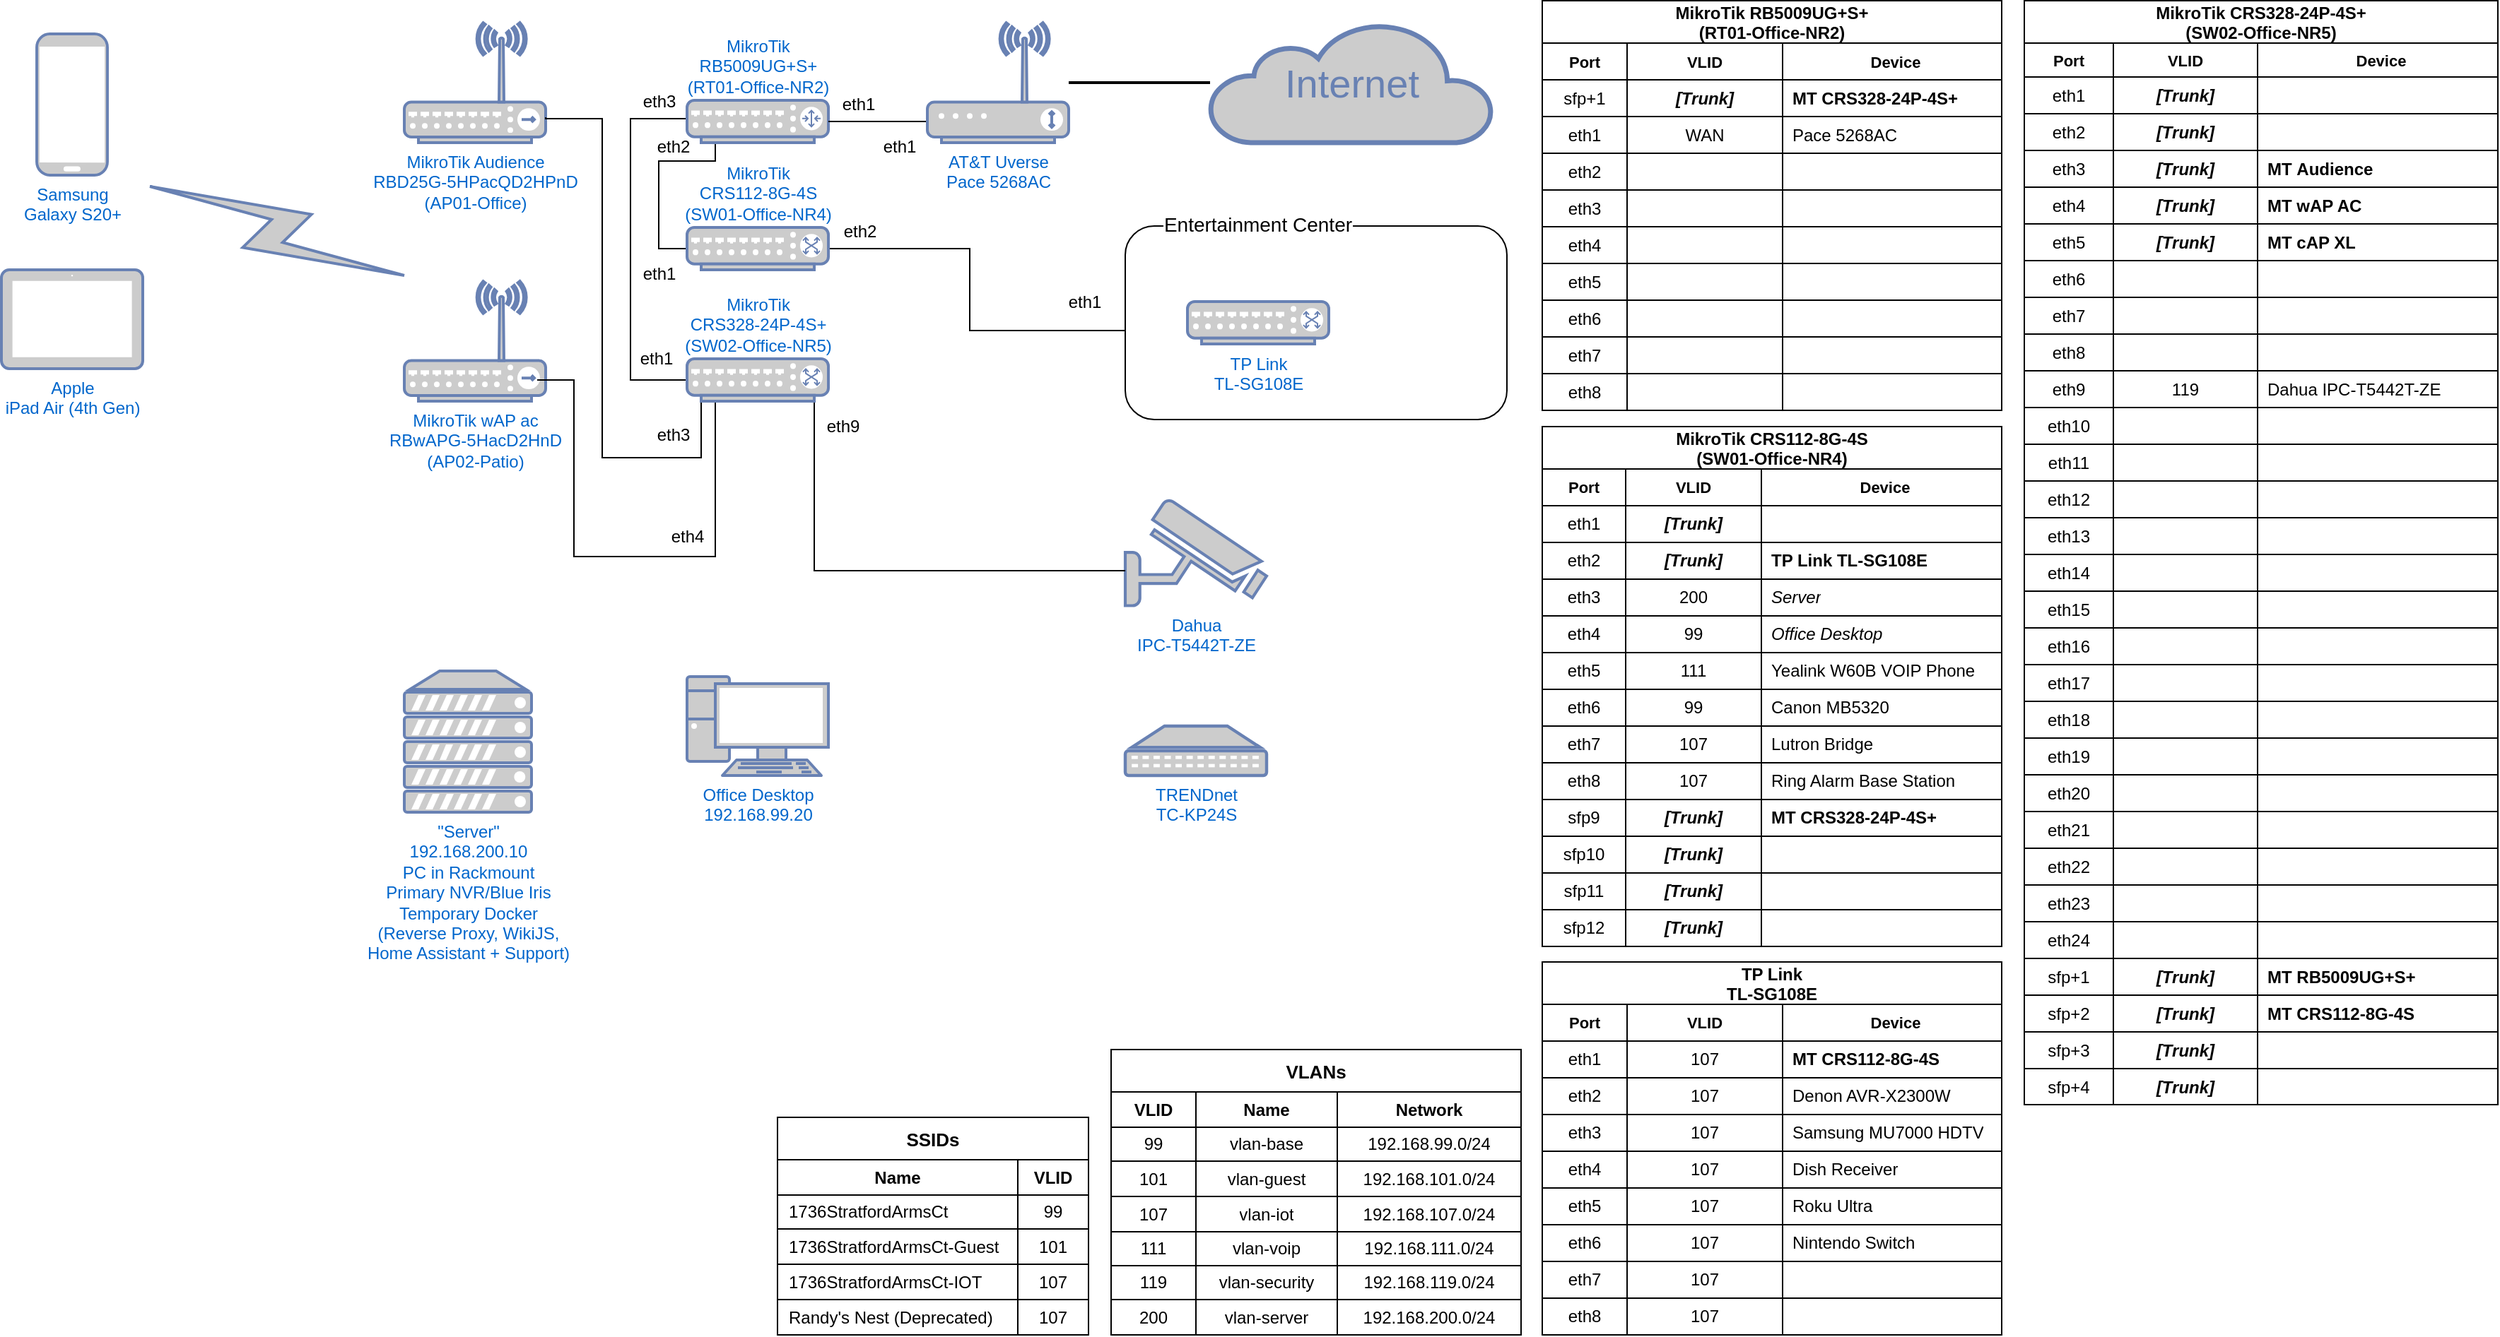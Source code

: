 <mxfile version="17.2.1" type="device"><diagram name="Page-1" id="bfe91b75-5d2c-26a0-9c1d-138518896778"><mxGraphModel dx="1102" dy="881" grid="1" gridSize="10" guides="1" tooltips="1" connect="1" arrows="1" fold="1" page="1" pageScale="1" pageWidth="1100" pageHeight="850" background="none" math="0" shadow="0"><root><mxCell id="0"/><mxCell id="1" parent="0"/><mxCell id="KJd_LxnSjkqWvds_a51L-348" style="edgeStyle=orthogonalEdgeStyle;rounded=0;orthogonalLoop=1;jettySize=auto;html=1;fontSize=11;entryX=0;entryY=0.5;entryDx=0;entryDy=0;entryPerimeter=0;endArrow=none;endFill=0;" parent="1" source="7c3789c024ecab99-10" target="xvIyVIgg3RXkF_iqD9qc-2" edge="1"><mxGeometry relative="1" as="geometry"><Array as="points"><mxPoint x="710" y="120"/><mxPoint x="670" y="120"/><mxPoint x="670" y="182"/></Array></mxGeometry></mxCell><mxCell id="KJd_LxnSjkqWvds_a51L-350" value="eth1" style="edgeLabel;html=1;align=center;verticalAlign=middle;resizable=0;points=[];fontSize=12;" parent="KJd_LxnSjkqWvds_a51L-348" vertex="1" connectable="0"><mxGeometry x="0.751" y="5" relative="1" as="geometry"><mxPoint x="-3" y="23" as="offset"/></mxGeometry></mxCell><mxCell id="KJd_LxnSjkqWvds_a51L-353" value="eth2" style="edgeLabel;html=1;align=center;verticalAlign=middle;resizable=0;points=[];fontSize=12;" parent="KJd_LxnSjkqWvds_a51L-348" vertex="1" connectable="0"><mxGeometry x="-0.617" y="3" relative="1" as="geometry"><mxPoint x="-17" y="-13" as="offset"/></mxGeometry></mxCell><mxCell id="KJd_LxnSjkqWvds_a51L-349" style="edgeStyle=orthogonalEdgeStyle;rounded=0;orthogonalLoop=1;jettySize=auto;html=1;entryX=0;entryY=0.5;entryDx=0;entryDy=0;entryPerimeter=0;fontSize=11;endArrow=none;endFill=0;" parent="1" source="7c3789c024ecab99-10" target="KJd_LxnSjkqWvds_a51L-1" edge="1"><mxGeometry relative="1" as="geometry"><Array as="points"><mxPoint x="650" y="90"/><mxPoint x="650" y="275"/></Array></mxGeometry></mxCell><mxCell id="KJd_LxnSjkqWvds_a51L-351" value="eth1" style="edgeLabel;html=1;align=center;verticalAlign=middle;resizable=0;points=[];fontSize=12;" parent="KJd_LxnSjkqWvds_a51L-349" vertex="1" connectable="0"><mxGeometry x="0.84" y="3" relative="1" as="geometry"><mxPoint x="-1" y="-12" as="offset"/></mxGeometry></mxCell><mxCell id="KJd_LxnSjkqWvds_a51L-352" value="eth3" style="edgeLabel;html=1;align=center;verticalAlign=middle;resizable=0;points=[];fontSize=12;" parent="KJd_LxnSjkqWvds_a51L-349" vertex="1" connectable="0"><mxGeometry x="-0.818" y="1" relative="1" as="geometry"><mxPoint x="4" y="-13" as="offset"/></mxGeometry></mxCell><mxCell id="7c3789c024ecab99-10" value="MikroTik&lt;br&gt;RB5009UG+S+&lt;br&gt;(RT01-Office-NR2)" style="fontColor=#0066CC;verticalAlign=bottom;verticalLabelPosition=top;labelPosition=center;align=center;html=1;fillColor=#CCCCCC;strokeColor=#6881B3;gradientColor=none;gradientDirection=north;strokeWidth=2;shape=mxgraph.networks.router;rounded=0;shadow=0;comic=0;" parent="1" vertex="1"><mxGeometry x="690" y="77" width="100" height="30" as="geometry"/></mxCell><mxCell id="7c3789c024ecab99-5" value="Office Desktop&lt;br&gt;192.168.99.20" style="fontColor=#0066CC;verticalAlign=top;verticalLabelPosition=bottom;labelPosition=center;align=center;html=1;fillColor=#CCCCCC;strokeColor=#6881B3;gradientColor=none;gradientDirection=north;strokeWidth=2;shape=mxgraph.networks.pc;rounded=0;shadow=0;comic=0;" parent="1" vertex="1"><mxGeometry x="690.0" y="485" width="100" height="70" as="geometry"/></mxCell><mxCell id="7c3789c024ecab99-11" value="" style="html=1;fillColor=#CCCCCC;strokeColor=#6881B3;gradientColor=none;gradientDirection=north;strokeWidth=2;shape=mxgraph.networks.comm_link_edge;html=1;labelBackgroundColor=none;endArrow=none;endFill=0;fontFamily=Verdana;fontSize=20;" parent="1" edge="1"><mxGeometry width="100" height="100" relative="1" as="geometry"><mxPoint x="500" y="204.5" as="sourcePoint"/><mxPoint x="300" y="134.5" as="targetPoint"/></mxGeometry></mxCell><mxCell id="7c3789c024ecab99-9" value="MikroTik wAP ac&lt;br&gt;RBwAPG-5HacD2HnD&lt;br&gt;(AP02-Patio)" style="fontColor=#0066CC;verticalAlign=top;verticalLabelPosition=bottom;labelPosition=center;align=center;html=1;fillColor=#CCCCCC;strokeColor=#6881B3;gradientColor=none;gradientDirection=north;strokeWidth=2;shape=mxgraph.networks.wireless_hub;rounded=0;shadow=0;comic=0;" parent="1" vertex="1"><mxGeometry x="490.0" y="205" width="100" height="85" as="geometry"/></mxCell><mxCell id="7c3789c024ecab99-12" value="Samsung&lt;br&gt;Galaxy S20+" style="fontColor=#0066CC;verticalAlign=top;verticalLabelPosition=bottom;labelPosition=center;align=center;html=1;fillColor=#CCCCCC;strokeColor=#6881B3;gradientColor=none;gradientDirection=north;strokeWidth=2;shape=mxgraph.networks.mobile;rounded=0;shadow=0;comic=0;" parent="1" vertex="1"><mxGeometry x="230.0" y="30" width="50" height="100" as="geometry"/></mxCell><mxCell id="7c3789c024ecab99-53" value="Internet" style="html=1;fillColor=#CCCCCC;strokeColor=#6881B3;gradientColor=none;gradientDirection=north;strokeWidth=2;shape=mxgraph.networks.cloud;fontColor=#6881B3;rounded=0;shadow=0;comic=0;align=center;fontSize=28;" parent="1" vertex="1"><mxGeometry x="1060" y="22" width="200" height="85" as="geometry"/></mxCell><mxCell id="7c3789c024ecab99-56" style="edgeStyle=none;html=1;labelBackgroundColor=none;endArrow=none;endFill=0;strokeWidth=2;fontFamily=Verdana;fontSize=28;fontColor=#6881B3;" parent="1" source="xvIyVIgg3RXkF_iqD9qc-4" target="7c3789c024ecab99-53" edge="1"><mxGeometry relative="1" as="geometry"><mxPoint x="1030" y="567" as="sourcePoint"/></mxGeometry></mxCell><mxCell id="xvIyVIgg3RXkF_iqD9qc-1" value="Dahua&lt;br&gt;IPC-T5442T-ZE" style="fontColor=#0066CC;verticalAlign=top;verticalLabelPosition=bottom;labelPosition=center;align=center;html=1;outlineConnect=0;fillColor=#CCCCCC;strokeColor=#6881B3;gradientColor=none;gradientDirection=north;strokeWidth=2;shape=mxgraph.networks.security_camera;" parent="1" vertex="1"><mxGeometry x="1000" y="359.75" width="100" height="75" as="geometry"/></mxCell><mxCell id="KJd_LxnSjkqWvds_a51L-358" style="edgeStyle=orthogonalEdgeStyle;rounded=0;orthogonalLoop=1;jettySize=auto;html=1;fontSize=14;" parent="1" source="xvIyVIgg3RXkF_iqD9qc-2" target="KJd_LxnSjkqWvds_a51L-355" edge="1"><mxGeometry relative="1" as="geometry"><mxPoint x="920" y="490" as="targetPoint"/><Array as="points"><mxPoint x="890" y="182"/><mxPoint x="890" y="240"/></Array></mxGeometry></mxCell><mxCell id="KJd_LxnSjkqWvds_a51L-361" value="eth2" style="edgeLabel;html=1;align=center;verticalAlign=middle;resizable=0;points=[];fontSize=12;" parent="KJd_LxnSjkqWvds_a51L-358" vertex="1" connectable="0"><mxGeometry x="-0.684" y="2" relative="1" as="geometry"><mxPoint x="-28" y="-10" as="offset"/></mxGeometry></mxCell><mxCell id="KJd_LxnSjkqWvds_a51L-362" value="eth1" style="edgeLabel;html=1;align=center;verticalAlign=middle;resizable=0;points=[];fontSize=12;" parent="KJd_LxnSjkqWvds_a51L-358" vertex="1" connectable="0"><mxGeometry x="0.676" y="-3" relative="1" as="geometry"><mxPoint x="-23" y="-23" as="offset"/></mxGeometry></mxCell><mxCell id="xvIyVIgg3RXkF_iqD9qc-2" value="MikroTik&lt;br&gt;CRS112-8G-4S&lt;br&gt;(SW01-Office-NR4)" style="fontColor=#0066CC;verticalAlign=bottom;verticalLabelPosition=top;labelPosition=center;align=center;html=1;outlineConnect=0;fillColor=#CCCCCC;strokeColor=#6881B3;gradientColor=none;gradientDirection=north;strokeWidth=2;shape=mxgraph.networks.switch;" parent="1" vertex="1"><mxGeometry x="690" y="167" width="100" height="30" as="geometry"/></mxCell><mxCell id="xvIyVIgg3RXkF_iqD9qc-3" value="Apple&lt;br&gt;iPad Air (4th Gen)" style="fontColor=#0066CC;verticalAlign=top;verticalLabelPosition=bottom;labelPosition=center;align=center;html=1;outlineConnect=0;fillColor=#CCCCCC;strokeColor=#6881B3;gradientColor=none;gradientDirection=north;strokeWidth=2;shape=mxgraph.networks.tablet;" parent="1" vertex="1"><mxGeometry x="205" y="197" width="100" height="70" as="geometry"/></mxCell><mxCell id="KJd_LxnSjkqWvds_a51L-345" value="" style="edgeStyle=orthogonalEdgeStyle;rounded=0;orthogonalLoop=1;jettySize=auto;html=1;fontSize=11;endArrow=none;endFill=0;" parent="1" source="xvIyVIgg3RXkF_iqD9qc-4" target="7c3789c024ecab99-10" edge="1"><mxGeometry relative="1" as="geometry"><Array as="points"><mxPoint x="850" y="92"/><mxPoint x="850" y="92"/></Array></mxGeometry></mxCell><mxCell id="KJd_LxnSjkqWvds_a51L-346" value="eth1" style="edgeLabel;html=1;align=center;verticalAlign=middle;resizable=0;points=[];fontSize=12;" parent="KJd_LxnSjkqWvds_a51L-345" vertex="1" connectable="0"><mxGeometry x="0.446" y="-1" relative="1" as="geometry"><mxPoint x="1" y="-11" as="offset"/></mxGeometry></mxCell><mxCell id="KJd_LxnSjkqWvds_a51L-347" value="eth1" style="edgeLabel;html=1;align=center;verticalAlign=middle;resizable=0;points=[];fontSize=12;" parent="KJd_LxnSjkqWvds_a51L-345" vertex="1" connectable="0"><mxGeometry x="-0.303" y="-1" relative="1" as="geometry"><mxPoint x="4" y="19" as="offset"/></mxGeometry></mxCell><mxCell id="xvIyVIgg3RXkF_iqD9qc-4" value="AT&amp;amp;T Uverse &lt;br&gt;Pace 5268AC" style="fontColor=#0066CC;verticalAlign=top;verticalLabelPosition=bottom;labelPosition=center;align=center;html=1;outlineConnect=0;fillColor=#CCCCCC;strokeColor=#6881B3;gradientColor=none;gradientDirection=north;strokeWidth=2;shape=mxgraph.networks.wireless_modem;" parent="1" vertex="1"><mxGeometry x="860" y="22" width="100" height="85" as="geometry"/></mxCell><mxCell id="xvIyVIgg3RXkF_iqD9qc-7" value="TRENDnet&lt;br&gt;TC-KP24S" style="fontColor=#0066CC;verticalAlign=top;verticalLabelPosition=bottom;labelPosition=center;align=center;html=1;outlineConnect=0;fillColor=#CCCCCC;strokeColor=#6881B3;gradientColor=none;gradientDirection=north;strokeWidth=2;shape=mxgraph.networks.patch_panel;" parent="1" vertex="1"><mxGeometry x="1000" y="520" width="100" height="35" as="geometry"/></mxCell><mxCell id="xvIyVIgg3RXkF_iqD9qc-8" value="MikroTik Audience&lt;br&gt;RBD25G-5HPacQD2HPnD&lt;br&gt;(AP01-Office)" style="fontColor=#0066CC;verticalAlign=top;verticalLabelPosition=bottom;labelPosition=center;align=center;html=1;fillColor=#CCCCCC;strokeColor=#6881B3;gradientColor=none;gradientDirection=north;strokeWidth=2;shape=mxgraph.networks.wireless_hub;rounded=0;shadow=0;comic=0;" parent="1" vertex="1"><mxGeometry x="490.0" y="22" width="100" height="85" as="geometry"/></mxCell><mxCell id="T_fwE-VfsfITyoQzDj_X-1" value="VLANs" style="shape=table;startSize=30;container=1;collapsible=0;childLayout=tableLayout;fontStyle=1;fontSize=13;" parent="1" vertex="1"><mxGeometry x="990" y="749" width="290" height="202" as="geometry"/></mxCell><mxCell id="T_fwE-VfsfITyoQzDj_X-2" value="" style="shape=partialRectangle;collapsible=0;dropTarget=0;pointerEvents=0;fillColor=none;top=0;left=0;bottom=0;right=0;points=[[0,0.5],[1,0.5]];portConstraint=eastwest;" parent="T_fwE-VfsfITyoQzDj_X-1" vertex="1"><mxGeometry y="30" width="290" height="25" as="geometry"/></mxCell><mxCell id="T_fwE-VfsfITyoQzDj_X-3" value="VLID" style="shape=partialRectangle;html=1;whiteSpace=wrap;connectable=0;overflow=hidden;fillColor=none;top=0;left=0;bottom=0;right=0;pointerEvents=1;fontStyle=1" parent="T_fwE-VfsfITyoQzDj_X-2" vertex="1"><mxGeometry width="60" height="25" as="geometry"><mxRectangle width="60" height="25" as="alternateBounds"/></mxGeometry></mxCell><mxCell id="T_fwE-VfsfITyoQzDj_X-4" value="Name" style="shape=partialRectangle;html=1;whiteSpace=wrap;connectable=0;overflow=hidden;fillColor=none;top=0;left=0;bottom=0;right=0;pointerEvents=1;fontStyle=1" parent="T_fwE-VfsfITyoQzDj_X-2" vertex="1"><mxGeometry x="60" width="100" height="25" as="geometry"><mxRectangle width="100" height="25" as="alternateBounds"/></mxGeometry></mxCell><mxCell id="T_fwE-VfsfITyoQzDj_X-20" value="Network" style="shape=partialRectangle;html=1;whiteSpace=wrap;connectable=0;overflow=hidden;fillColor=none;top=0;left=0;bottom=0;right=0;pointerEvents=1;fontStyle=1" parent="T_fwE-VfsfITyoQzDj_X-2" vertex="1"><mxGeometry x="160" width="130" height="25" as="geometry"><mxRectangle width="130" height="25" as="alternateBounds"/></mxGeometry></mxCell><mxCell id="T_fwE-VfsfITyoQzDj_X-5" value="" style="shape=partialRectangle;collapsible=0;dropTarget=0;pointerEvents=0;fillColor=none;top=0;left=0;bottom=0;right=0;points=[[0,0.5],[1,0.5]];portConstraint=eastwest;" parent="T_fwE-VfsfITyoQzDj_X-1" vertex="1"><mxGeometry y="55" width="290" height="24" as="geometry"/></mxCell><mxCell id="T_fwE-VfsfITyoQzDj_X-6" value="99" style="shape=partialRectangle;html=1;whiteSpace=wrap;connectable=0;overflow=hidden;fillColor=none;top=0;left=0;bottom=0;right=0;pointerEvents=1;" parent="T_fwE-VfsfITyoQzDj_X-5" vertex="1"><mxGeometry width="60" height="24" as="geometry"><mxRectangle width="60" height="24" as="alternateBounds"/></mxGeometry></mxCell><mxCell id="T_fwE-VfsfITyoQzDj_X-7" value="vlan-base" style="shape=partialRectangle;html=1;whiteSpace=wrap;connectable=0;overflow=hidden;fillColor=none;top=0;left=0;bottom=0;right=0;pointerEvents=1;align=center;spacingLeft=0;" parent="T_fwE-VfsfITyoQzDj_X-5" vertex="1"><mxGeometry x="60" width="100" height="24" as="geometry"><mxRectangle width="100" height="24" as="alternateBounds"/></mxGeometry></mxCell><mxCell id="T_fwE-VfsfITyoQzDj_X-21" value="192.168.99.0/24" style="shape=partialRectangle;html=1;whiteSpace=wrap;connectable=0;overflow=hidden;fillColor=none;top=0;left=0;bottom=0;right=0;pointerEvents=1;align=center;spacingLeft=0;" parent="T_fwE-VfsfITyoQzDj_X-5" vertex="1"><mxGeometry x="160" width="130" height="24" as="geometry"><mxRectangle width="130" height="24" as="alternateBounds"/></mxGeometry></mxCell><mxCell id="T_fwE-VfsfITyoQzDj_X-8" value="" style="shape=partialRectangle;collapsible=0;dropTarget=0;pointerEvents=0;fillColor=none;top=0;left=0;bottom=0;right=0;points=[[0,0.5],[1,0.5]];portConstraint=eastwest;" parent="T_fwE-VfsfITyoQzDj_X-1" vertex="1"><mxGeometry y="79" width="290" height="25" as="geometry"/></mxCell><mxCell id="T_fwE-VfsfITyoQzDj_X-9" value="101" style="shape=partialRectangle;html=1;whiteSpace=wrap;connectable=0;overflow=hidden;fillColor=none;top=0;left=0;bottom=0;right=0;pointerEvents=1;" parent="T_fwE-VfsfITyoQzDj_X-8" vertex="1"><mxGeometry width="60" height="25" as="geometry"><mxRectangle width="60" height="25" as="alternateBounds"/></mxGeometry></mxCell><mxCell id="T_fwE-VfsfITyoQzDj_X-10" value="vlan-guest" style="shape=partialRectangle;html=1;whiteSpace=wrap;connectable=0;overflow=hidden;fillColor=none;top=0;left=0;bottom=0;right=0;pointerEvents=1;align=center;spacingLeft=0;" parent="T_fwE-VfsfITyoQzDj_X-8" vertex="1"><mxGeometry x="60" width="100" height="25" as="geometry"><mxRectangle width="100" height="25" as="alternateBounds"/></mxGeometry></mxCell><mxCell id="T_fwE-VfsfITyoQzDj_X-22" value="192.168.101.0/24" style="shape=partialRectangle;html=1;whiteSpace=wrap;connectable=0;overflow=hidden;fillColor=none;top=0;left=0;bottom=0;right=0;pointerEvents=1;align=center;spacingLeft=0;" parent="T_fwE-VfsfITyoQzDj_X-8" vertex="1"><mxGeometry x="160" width="130" height="25" as="geometry"><mxRectangle width="130" height="25" as="alternateBounds"/></mxGeometry></mxCell><mxCell id="T_fwE-VfsfITyoQzDj_X-11" value="" style="shape=partialRectangle;collapsible=0;dropTarget=0;pointerEvents=0;fillColor=none;top=0;left=0;bottom=0;right=0;points=[[0,0.5],[1,0.5]];portConstraint=eastwest;" parent="T_fwE-VfsfITyoQzDj_X-1" vertex="1"><mxGeometry y="104" width="290" height="25" as="geometry"/></mxCell><mxCell id="T_fwE-VfsfITyoQzDj_X-12" value="107" style="shape=partialRectangle;html=1;whiteSpace=wrap;connectable=0;overflow=hidden;fillColor=none;top=0;left=0;bottom=0;right=0;pointerEvents=1;" parent="T_fwE-VfsfITyoQzDj_X-11" vertex="1"><mxGeometry width="60" height="25" as="geometry"><mxRectangle width="60" height="25" as="alternateBounds"/></mxGeometry></mxCell><mxCell id="T_fwE-VfsfITyoQzDj_X-13" value="vlan-iot" style="shape=partialRectangle;html=1;whiteSpace=wrap;connectable=0;overflow=hidden;fillColor=none;top=0;left=0;bottom=0;right=0;pointerEvents=1;align=center;spacingLeft=0;" parent="T_fwE-VfsfITyoQzDj_X-11" vertex="1"><mxGeometry x="60" width="100" height="25" as="geometry"><mxRectangle width="100" height="25" as="alternateBounds"/></mxGeometry></mxCell><mxCell id="T_fwE-VfsfITyoQzDj_X-23" value="192.168.107.0/24" style="shape=partialRectangle;html=1;whiteSpace=wrap;connectable=0;overflow=hidden;fillColor=none;top=0;left=0;bottom=0;right=0;pointerEvents=1;align=center;spacingLeft=0;" parent="T_fwE-VfsfITyoQzDj_X-11" vertex="1"><mxGeometry x="160" width="130" height="25" as="geometry"><mxRectangle width="130" height="25" as="alternateBounds"/></mxGeometry></mxCell><mxCell id="B2PfVWiL4oJaoT35wKL--7" style="shape=partialRectangle;collapsible=0;dropTarget=0;pointerEvents=0;fillColor=none;top=0;left=0;bottom=0;right=0;points=[[0,0.5],[1,0.5]];portConstraint=eastwest;" parent="T_fwE-VfsfITyoQzDj_X-1" vertex="1"><mxGeometry y="129" width="290" height="24" as="geometry"/></mxCell><mxCell id="B2PfVWiL4oJaoT35wKL--8" value="111" style="shape=partialRectangle;html=1;whiteSpace=wrap;connectable=0;overflow=hidden;fillColor=none;top=0;left=0;bottom=0;right=0;pointerEvents=1;" parent="B2PfVWiL4oJaoT35wKL--7" vertex="1"><mxGeometry width="60" height="24" as="geometry"><mxRectangle width="60" height="24" as="alternateBounds"/></mxGeometry></mxCell><mxCell id="B2PfVWiL4oJaoT35wKL--9" value="&lt;span&gt;vlan-voip&lt;/span&gt;" style="shape=partialRectangle;html=1;whiteSpace=wrap;connectable=0;overflow=hidden;fillColor=none;top=0;left=0;bottom=0;right=0;pointerEvents=1;align=center;spacingLeft=0;" parent="B2PfVWiL4oJaoT35wKL--7" vertex="1"><mxGeometry x="60" width="100" height="24" as="geometry"><mxRectangle width="100" height="24" as="alternateBounds"/></mxGeometry></mxCell><mxCell id="B2PfVWiL4oJaoT35wKL--10" value="192.168.111.0/24" style="shape=partialRectangle;html=1;whiteSpace=wrap;connectable=0;overflow=hidden;fillColor=none;top=0;left=0;bottom=0;right=0;pointerEvents=1;align=center;spacingLeft=0;" parent="B2PfVWiL4oJaoT35wKL--7" vertex="1"><mxGeometry x="160" width="130" height="24" as="geometry"><mxRectangle width="130" height="24" as="alternateBounds"/></mxGeometry></mxCell><mxCell id="T_fwE-VfsfITyoQzDj_X-14" value="" style="shape=partialRectangle;collapsible=0;dropTarget=0;pointerEvents=0;fillColor=none;top=0;left=0;bottom=0;right=0;points=[[0,0.5],[1,0.5]];portConstraint=eastwest;" parent="T_fwE-VfsfITyoQzDj_X-1" vertex="1"><mxGeometry y="153" width="290" height="24" as="geometry"/></mxCell><mxCell id="T_fwE-VfsfITyoQzDj_X-15" value="119" style="shape=partialRectangle;html=1;whiteSpace=wrap;connectable=0;overflow=hidden;fillColor=none;top=0;left=0;bottom=0;right=0;pointerEvents=1;" parent="T_fwE-VfsfITyoQzDj_X-14" vertex="1"><mxGeometry width="60" height="24" as="geometry"><mxRectangle width="60" height="24" as="alternateBounds"/></mxGeometry></mxCell><mxCell id="T_fwE-VfsfITyoQzDj_X-16" value="vlan-security" style="shape=partialRectangle;html=1;whiteSpace=wrap;connectable=0;overflow=hidden;fillColor=none;top=0;left=0;bottom=0;right=0;pointerEvents=1;align=center;spacingLeft=0;" parent="T_fwE-VfsfITyoQzDj_X-14" vertex="1"><mxGeometry x="60" width="100" height="24" as="geometry"><mxRectangle width="100" height="24" as="alternateBounds"/></mxGeometry></mxCell><mxCell id="T_fwE-VfsfITyoQzDj_X-24" value="192.168.119.0/24" style="shape=partialRectangle;html=1;whiteSpace=wrap;connectable=0;overflow=hidden;fillColor=none;top=0;left=0;bottom=0;right=0;pointerEvents=1;align=center;spacingLeft=0;" parent="T_fwE-VfsfITyoQzDj_X-14" vertex="1"><mxGeometry x="160" width="130" height="24" as="geometry"><mxRectangle width="130" height="24" as="alternateBounds"/></mxGeometry></mxCell><mxCell id="T_fwE-VfsfITyoQzDj_X-17" value="" style="shape=partialRectangle;collapsible=0;dropTarget=0;pointerEvents=0;fillColor=none;top=0;left=0;bottom=0;right=0;points=[[0,0.5],[1,0.5]];portConstraint=eastwest;" parent="T_fwE-VfsfITyoQzDj_X-1" vertex="1"><mxGeometry y="177" width="290" height="25" as="geometry"/></mxCell><mxCell id="T_fwE-VfsfITyoQzDj_X-18" value="200" style="shape=partialRectangle;html=1;whiteSpace=wrap;connectable=0;overflow=hidden;fillColor=none;top=0;left=0;bottom=0;right=0;pointerEvents=1;" parent="T_fwE-VfsfITyoQzDj_X-17" vertex="1"><mxGeometry width="60" height="25" as="geometry"><mxRectangle width="60" height="25" as="alternateBounds"/></mxGeometry></mxCell><mxCell id="T_fwE-VfsfITyoQzDj_X-19" value="vlan-server" style="shape=partialRectangle;html=1;whiteSpace=wrap;connectable=0;overflow=hidden;fillColor=none;top=0;left=0;bottom=0;right=0;pointerEvents=1;align=center;spacingLeft=0;" parent="T_fwE-VfsfITyoQzDj_X-17" vertex="1"><mxGeometry x="60" width="100" height="25" as="geometry"><mxRectangle width="100" height="25" as="alternateBounds"/></mxGeometry></mxCell><mxCell id="T_fwE-VfsfITyoQzDj_X-25" value="192.168.200.0/24" style="shape=partialRectangle;html=1;whiteSpace=wrap;connectable=0;overflow=hidden;fillColor=none;top=0;left=0;bottom=0;right=0;pointerEvents=1;align=center;spacingLeft=0;" parent="T_fwE-VfsfITyoQzDj_X-17" vertex="1"><mxGeometry x="160" width="130" height="25" as="geometry"><mxRectangle width="130" height="25" as="alternateBounds"/></mxGeometry></mxCell><mxCell id="KJd_LxnSjkqWvds_a51L-363" style="edgeStyle=orthogonalEdgeStyle;rounded=0;orthogonalLoop=1;jettySize=auto;html=1;fontSize=14;endArrow=none;endFill=0;" parent="1" source="KJd_LxnSjkqWvds_a51L-1" target="xvIyVIgg3RXkF_iqD9qc-1" edge="1"><mxGeometry relative="1" as="geometry"><Array as="points"><mxPoint x="780" y="410"/></Array></mxGeometry></mxCell><mxCell id="KJd_LxnSjkqWvds_a51L-364" value="eth9" style="edgeLabel;html=1;align=center;verticalAlign=middle;resizable=0;points=[];fontSize=12;" parent="KJd_LxnSjkqWvds_a51L-363" vertex="1" connectable="0"><mxGeometry x="-0.859" y="1" relative="1" as="geometry"><mxPoint x="19" y="-6" as="offset"/></mxGeometry></mxCell><mxCell id="KJd_LxnSjkqWvds_a51L-365" style="edgeStyle=orthogonalEdgeStyle;rounded=0;orthogonalLoop=1;jettySize=auto;html=1;fontSize=14;endArrow=none;endFill=0;" parent="1" source="KJd_LxnSjkqWvds_a51L-1" edge="1"><mxGeometry relative="1" as="geometry"><mxPoint x="590" y="89" as="targetPoint"/><Array as="points"><mxPoint x="700" y="330"/><mxPoint x="630" y="330"/><mxPoint x="630" y="90"/></Array></mxGeometry></mxCell><mxCell id="KJd_LxnSjkqWvds_a51L-367" value="eth3" style="edgeLabel;html=1;align=center;verticalAlign=middle;resizable=0;points=[];fontSize=12;" parent="KJd_LxnSjkqWvds_a51L-365" vertex="1" connectable="0"><mxGeometry x="-0.841" y="-3" relative="1" as="geometry"><mxPoint x="-17" y="-7" as="offset"/></mxGeometry></mxCell><mxCell id="KJd_LxnSjkqWvds_a51L-366" style="edgeStyle=orthogonalEdgeStyle;rounded=0;orthogonalLoop=1;jettySize=auto;html=1;fontSize=14;endArrow=none;endFill=0;strokeColor=default;" parent="1" source="KJd_LxnSjkqWvds_a51L-1" edge="1"><mxGeometry relative="1" as="geometry"><mxPoint x="584" y="275" as="targetPoint"/><Array as="points"><mxPoint x="710" y="400"/><mxPoint x="610" y="400"/><mxPoint x="610" y="275"/><mxPoint x="584" y="275"/></Array></mxGeometry></mxCell><mxCell id="KJd_LxnSjkqWvds_a51L-368" value="eth4" style="edgeLabel;html=1;align=center;verticalAlign=middle;resizable=0;points=[];fontSize=12;" parent="KJd_LxnSjkqWvds_a51L-366" vertex="1" connectable="0"><mxGeometry x="-0.418" y="-3" relative="1" as="geometry"><mxPoint x="-17" y="-9" as="offset"/></mxGeometry></mxCell><mxCell id="KJd_LxnSjkqWvds_a51L-1" value="MikroTik&lt;br&gt;CRS328-24P-4S+&lt;br&gt;(SW02-Office-NR5)" style="fontColor=#0066CC;verticalAlign=bottom;verticalLabelPosition=top;labelPosition=center;align=center;html=1;outlineConnect=0;fillColor=#CCCCCC;strokeColor=#6881B3;gradientColor=none;gradientDirection=north;strokeWidth=2;shape=mxgraph.networks.switch;" parent="1" vertex="1"><mxGeometry x="690" y="260" width="100" height="30" as="geometry"/></mxCell><mxCell id="KJd_LxnSjkqWvds_a51L-2" value="MikroTik RB5009UG+S+&#10;(RT01-Office-NR2)" style="shape=table;startSize=30;container=1;collapsible=0;childLayout=tableLayout;fontStyle=1;spacingTop=0;spacingBottom=0;" parent="1" vertex="1"><mxGeometry x="1295" y="6.5" width="325" height="290" as="geometry"/></mxCell><mxCell id="KJd_LxnSjkqWvds_a51L-3" value="" style="shape=partialRectangle;collapsible=0;dropTarget=0;pointerEvents=0;fillColor=none;top=0;left=0;bottom=0;right=0;points=[[0,0.5],[1,0.5]];portConstraint=eastwest;" parent="KJd_LxnSjkqWvds_a51L-2" vertex="1"><mxGeometry y="30" width="325" height="26" as="geometry"/></mxCell><mxCell id="KJd_LxnSjkqWvds_a51L-4" value="Port" style="shape=partialRectangle;html=1;whiteSpace=wrap;connectable=0;overflow=hidden;fillColor=none;top=0;left=0;bottom=0;right=0;pointerEvents=1;fontStyle=1;fontSize=11;" parent="KJd_LxnSjkqWvds_a51L-3" vertex="1"><mxGeometry width="60" height="26" as="geometry"><mxRectangle width="60" height="26" as="alternateBounds"/></mxGeometry></mxCell><mxCell id="KJd_LxnSjkqWvds_a51L-5" value="VLID" style="shape=partialRectangle;html=1;whiteSpace=wrap;connectable=0;overflow=hidden;fillColor=none;top=0;left=0;bottom=0;right=0;pointerEvents=1;fontStyle=1;fontSize=11;" parent="KJd_LxnSjkqWvds_a51L-3" vertex="1"><mxGeometry x="60" width="110" height="26" as="geometry"><mxRectangle width="110" height="26" as="alternateBounds"/></mxGeometry></mxCell><mxCell id="KJd_LxnSjkqWvds_a51L-6" value="Device" style="shape=partialRectangle;html=1;whiteSpace=wrap;connectable=0;overflow=hidden;fillColor=none;top=0;left=0;bottom=0;right=0;pointerEvents=1;align=center;spacingLeft=5;fontStyle=1;fontSize=11;" parent="KJd_LxnSjkqWvds_a51L-3" vertex="1"><mxGeometry x="170" width="155" height="26" as="geometry"><mxRectangle width="155" height="26" as="alternateBounds"/></mxGeometry></mxCell><mxCell id="KJd_LxnSjkqWvds_a51L-7" value="" style="shape=partialRectangle;collapsible=0;dropTarget=0;pointerEvents=0;fillColor=none;top=0;left=0;bottom=0;right=0;points=[[0,0.5],[1,0.5]];portConstraint=eastwest;" parent="KJd_LxnSjkqWvds_a51L-2" vertex="1"><mxGeometry y="56" width="325" height="26" as="geometry"/></mxCell><mxCell id="KJd_LxnSjkqWvds_a51L-8" value="sfp+1" style="shape=partialRectangle;html=1;whiteSpace=wrap;connectable=0;overflow=hidden;fillColor=none;top=0;left=0;bottom=0;right=0;pointerEvents=1;" parent="KJd_LxnSjkqWvds_a51L-7" vertex="1"><mxGeometry width="60" height="26" as="geometry"><mxRectangle width="60" height="26" as="alternateBounds"/></mxGeometry></mxCell><mxCell id="KJd_LxnSjkqWvds_a51L-9" value="&lt;b&gt;&lt;i&gt;[Trunk]&lt;/i&gt;&lt;/b&gt;" style="shape=partialRectangle;html=1;whiteSpace=wrap;connectable=0;overflow=hidden;fillColor=none;top=0;left=0;bottom=0;right=0;pointerEvents=1;align=center;spacingLeft=0;" parent="KJd_LxnSjkqWvds_a51L-7" vertex="1"><mxGeometry x="60" width="110" height="26" as="geometry"><mxRectangle width="110" height="26" as="alternateBounds"/></mxGeometry></mxCell><mxCell id="KJd_LxnSjkqWvds_a51L-10" value="&lt;b&gt;MT&amp;nbsp;CRS328-24P-4S+&lt;/b&gt;" style="shape=partialRectangle;html=1;whiteSpace=wrap;connectable=0;overflow=hidden;fillColor=none;top=0;left=0;bottom=0;right=0;pointerEvents=1;align=left;spacingLeft=5;" parent="KJd_LxnSjkqWvds_a51L-7" vertex="1"><mxGeometry x="170" width="155" height="26" as="geometry"><mxRectangle width="155" height="26" as="alternateBounds"/></mxGeometry></mxCell><mxCell id="KJd_LxnSjkqWvds_a51L-11" value="" style="shape=partialRectangle;collapsible=0;dropTarget=0;pointerEvents=0;fillColor=none;top=0;left=0;bottom=0;right=0;points=[[0,0.5],[1,0.5]];portConstraint=eastwest;" parent="KJd_LxnSjkqWvds_a51L-2" vertex="1"><mxGeometry y="82" width="325" height="26" as="geometry"/></mxCell><mxCell id="KJd_LxnSjkqWvds_a51L-12" value="eth1" style="shape=partialRectangle;html=1;whiteSpace=wrap;connectable=0;overflow=hidden;fillColor=none;top=0;left=0;bottom=0;right=0;pointerEvents=1;" parent="KJd_LxnSjkqWvds_a51L-11" vertex="1"><mxGeometry width="60" height="26" as="geometry"><mxRectangle width="60" height="26" as="alternateBounds"/></mxGeometry></mxCell><mxCell id="KJd_LxnSjkqWvds_a51L-13" value="WAN" style="shape=partialRectangle;html=1;whiteSpace=wrap;connectable=0;overflow=hidden;fillColor=none;top=0;left=0;bottom=0;right=0;pointerEvents=1;align=center;spacingLeft=0;" parent="KJd_LxnSjkqWvds_a51L-11" vertex="1"><mxGeometry x="60" width="110" height="26" as="geometry"><mxRectangle width="110" height="26" as="alternateBounds"/></mxGeometry></mxCell><mxCell id="KJd_LxnSjkqWvds_a51L-14" value="&lt;div&gt;&lt;span&gt;Pace 5268AC&lt;/span&gt;&lt;br&gt;&lt;/div&gt;" style="shape=partialRectangle;html=1;whiteSpace=wrap;connectable=0;overflow=hidden;fillColor=none;top=0;left=0;bottom=0;right=0;pointerEvents=1;align=left;spacingLeft=5;" parent="KJd_LxnSjkqWvds_a51L-11" vertex="1"><mxGeometry x="170" width="155" height="26" as="geometry"><mxRectangle width="155" height="26" as="alternateBounds"/></mxGeometry></mxCell><mxCell id="KJd_LxnSjkqWvds_a51L-15" value="" style="shape=partialRectangle;collapsible=0;dropTarget=0;pointerEvents=0;fillColor=none;top=0;left=0;bottom=0;right=0;points=[[0,0.5],[1,0.5]];portConstraint=eastwest;" parent="KJd_LxnSjkqWvds_a51L-2" vertex="1"><mxGeometry y="108" width="325" height="26" as="geometry"/></mxCell><mxCell id="KJd_LxnSjkqWvds_a51L-16" value="eth2" style="shape=partialRectangle;html=1;whiteSpace=wrap;connectable=0;overflow=hidden;fillColor=none;top=0;left=0;bottom=0;right=0;pointerEvents=1;" parent="KJd_LxnSjkqWvds_a51L-15" vertex="1"><mxGeometry width="60" height="26" as="geometry"><mxRectangle width="60" height="26" as="alternateBounds"/></mxGeometry></mxCell><mxCell id="KJd_LxnSjkqWvds_a51L-17" value="" style="shape=partialRectangle;html=1;whiteSpace=wrap;connectable=0;overflow=hidden;fillColor=none;top=0;left=0;bottom=0;right=0;pointerEvents=1;align=center;spacingLeft=0;" parent="KJd_LxnSjkqWvds_a51L-15" vertex="1"><mxGeometry x="60" width="110" height="26" as="geometry"><mxRectangle width="110" height="26" as="alternateBounds"/></mxGeometry></mxCell><mxCell id="KJd_LxnSjkqWvds_a51L-18" value="" style="shape=partialRectangle;html=1;whiteSpace=wrap;connectable=0;overflow=hidden;fillColor=none;top=0;left=0;bottom=0;right=0;pointerEvents=1;align=left;spacingLeft=5;" parent="KJd_LxnSjkqWvds_a51L-15" vertex="1"><mxGeometry x="170" width="155" height="26" as="geometry"><mxRectangle width="155" height="26" as="alternateBounds"/></mxGeometry></mxCell><mxCell id="KJd_LxnSjkqWvds_a51L-19" value="" style="shape=partialRectangle;collapsible=0;dropTarget=0;pointerEvents=0;fillColor=none;top=0;left=0;bottom=0;right=0;points=[[0,0.5],[1,0.5]];portConstraint=eastwest;" parent="KJd_LxnSjkqWvds_a51L-2" vertex="1"><mxGeometry y="134" width="325" height="26" as="geometry"/></mxCell><mxCell id="KJd_LxnSjkqWvds_a51L-20" value="eth3" style="shape=partialRectangle;html=1;whiteSpace=wrap;connectable=0;overflow=hidden;fillColor=none;top=0;left=0;bottom=0;right=0;pointerEvents=1;" parent="KJd_LxnSjkqWvds_a51L-19" vertex="1"><mxGeometry width="60" height="26" as="geometry"><mxRectangle width="60" height="26" as="alternateBounds"/></mxGeometry></mxCell><mxCell id="KJd_LxnSjkqWvds_a51L-21" value="" style="shape=partialRectangle;html=1;whiteSpace=wrap;connectable=0;overflow=hidden;fillColor=none;top=0;left=0;bottom=0;right=0;pointerEvents=1;align=center;spacingLeft=0;" parent="KJd_LxnSjkqWvds_a51L-19" vertex="1"><mxGeometry x="60" width="110" height="26" as="geometry"><mxRectangle width="110" height="26" as="alternateBounds"/></mxGeometry></mxCell><mxCell id="KJd_LxnSjkqWvds_a51L-22" value="" style="shape=partialRectangle;html=1;whiteSpace=wrap;connectable=0;overflow=hidden;fillColor=none;top=0;left=0;bottom=0;right=0;pointerEvents=1;align=left;spacingLeft=5;" parent="KJd_LxnSjkqWvds_a51L-19" vertex="1"><mxGeometry x="170" width="155" height="26" as="geometry"><mxRectangle width="155" height="26" as="alternateBounds"/></mxGeometry></mxCell><mxCell id="KJd_LxnSjkqWvds_a51L-23" value="" style="shape=partialRectangle;collapsible=0;dropTarget=0;pointerEvents=0;fillColor=none;top=0;left=0;bottom=0;right=0;points=[[0,0.5],[1,0.5]];portConstraint=eastwest;" parent="KJd_LxnSjkqWvds_a51L-2" vertex="1"><mxGeometry y="160" width="325" height="26" as="geometry"/></mxCell><mxCell id="KJd_LxnSjkqWvds_a51L-24" value="eth4" style="shape=partialRectangle;html=1;whiteSpace=wrap;connectable=0;overflow=hidden;fillColor=none;top=0;left=0;bottom=0;right=0;pointerEvents=1;" parent="KJd_LxnSjkqWvds_a51L-23" vertex="1"><mxGeometry width="60" height="26" as="geometry"><mxRectangle width="60" height="26" as="alternateBounds"/></mxGeometry></mxCell><mxCell id="KJd_LxnSjkqWvds_a51L-25" value="" style="shape=partialRectangle;html=1;whiteSpace=wrap;connectable=0;overflow=hidden;fillColor=none;top=0;left=0;bottom=0;right=0;pointerEvents=1;align=center;spacingLeft=0;" parent="KJd_LxnSjkqWvds_a51L-23" vertex="1"><mxGeometry x="60" width="110" height="26" as="geometry"><mxRectangle width="110" height="26" as="alternateBounds"/></mxGeometry></mxCell><mxCell id="KJd_LxnSjkqWvds_a51L-26" value="" style="shape=partialRectangle;html=1;whiteSpace=wrap;connectable=0;overflow=hidden;fillColor=none;top=0;left=0;bottom=0;right=0;pointerEvents=1;align=left;spacingLeft=5;" parent="KJd_LxnSjkqWvds_a51L-23" vertex="1"><mxGeometry x="170" width="155" height="26" as="geometry"><mxRectangle width="155" height="26" as="alternateBounds"/></mxGeometry></mxCell><mxCell id="KJd_LxnSjkqWvds_a51L-27" value="" style="shape=partialRectangle;collapsible=0;dropTarget=0;pointerEvents=0;fillColor=none;top=0;left=0;bottom=0;right=0;points=[[0,0.5],[1,0.5]];portConstraint=eastwest;" parent="KJd_LxnSjkqWvds_a51L-2" vertex="1"><mxGeometry y="186" width="325" height="26" as="geometry"/></mxCell><mxCell id="KJd_LxnSjkqWvds_a51L-28" value="eth5" style="shape=partialRectangle;html=1;whiteSpace=wrap;connectable=0;overflow=hidden;fillColor=none;top=0;left=0;bottom=0;right=0;pointerEvents=1;" parent="KJd_LxnSjkqWvds_a51L-27" vertex="1"><mxGeometry width="60" height="26" as="geometry"><mxRectangle width="60" height="26" as="alternateBounds"/></mxGeometry></mxCell><mxCell id="KJd_LxnSjkqWvds_a51L-29" value="" style="shape=partialRectangle;html=1;whiteSpace=wrap;connectable=0;overflow=hidden;fillColor=none;top=0;left=0;bottom=0;right=0;pointerEvents=1;align=center;spacingLeft=0;" parent="KJd_LxnSjkqWvds_a51L-27" vertex="1"><mxGeometry x="60" width="110" height="26" as="geometry"><mxRectangle width="110" height="26" as="alternateBounds"/></mxGeometry></mxCell><mxCell id="KJd_LxnSjkqWvds_a51L-30" value="" style="shape=partialRectangle;html=1;whiteSpace=wrap;connectable=0;overflow=hidden;fillColor=none;top=0;left=0;bottom=0;right=0;pointerEvents=1;align=left;spacingLeft=5;" parent="KJd_LxnSjkqWvds_a51L-27" vertex="1"><mxGeometry x="170" width="155" height="26" as="geometry"><mxRectangle width="155" height="26" as="alternateBounds"/></mxGeometry></mxCell><mxCell id="KJd_LxnSjkqWvds_a51L-31" value="" style="shape=partialRectangle;collapsible=0;dropTarget=0;pointerEvents=0;fillColor=none;top=0;left=0;bottom=0;right=0;points=[[0,0.5],[1,0.5]];portConstraint=eastwest;" parent="KJd_LxnSjkqWvds_a51L-2" vertex="1"><mxGeometry y="212" width="325" height="26" as="geometry"/></mxCell><mxCell id="KJd_LxnSjkqWvds_a51L-32" value="eth6" style="shape=partialRectangle;html=1;whiteSpace=wrap;connectable=0;overflow=hidden;fillColor=none;top=0;left=0;bottom=0;right=0;pointerEvents=1;" parent="KJd_LxnSjkqWvds_a51L-31" vertex="1"><mxGeometry width="60" height="26" as="geometry"><mxRectangle width="60" height="26" as="alternateBounds"/></mxGeometry></mxCell><mxCell id="KJd_LxnSjkqWvds_a51L-33" value="" style="shape=partialRectangle;html=1;whiteSpace=wrap;connectable=0;overflow=hidden;fillColor=none;top=0;left=0;bottom=0;right=0;pointerEvents=1;align=center;spacingLeft=0;" parent="KJd_LxnSjkqWvds_a51L-31" vertex="1"><mxGeometry x="60" width="110" height="26" as="geometry"><mxRectangle width="110" height="26" as="alternateBounds"/></mxGeometry></mxCell><mxCell id="KJd_LxnSjkqWvds_a51L-34" value="" style="shape=partialRectangle;html=1;whiteSpace=wrap;connectable=0;overflow=hidden;fillColor=none;top=0;left=0;bottom=0;right=0;pointerEvents=1;align=left;spacingLeft=5;" parent="KJd_LxnSjkqWvds_a51L-31" vertex="1"><mxGeometry x="170" width="155" height="26" as="geometry"><mxRectangle width="155" height="26" as="alternateBounds"/></mxGeometry></mxCell><mxCell id="KJd_LxnSjkqWvds_a51L-35" value="" style="shape=partialRectangle;collapsible=0;dropTarget=0;pointerEvents=0;fillColor=none;top=0;left=0;bottom=0;right=0;points=[[0,0.5],[1,0.5]];portConstraint=eastwest;" parent="KJd_LxnSjkqWvds_a51L-2" vertex="1"><mxGeometry y="238" width="325" height="26" as="geometry"/></mxCell><mxCell id="KJd_LxnSjkqWvds_a51L-36" value="eth7" style="shape=partialRectangle;html=1;whiteSpace=wrap;connectable=0;overflow=hidden;fillColor=none;top=0;left=0;bottom=0;right=0;pointerEvents=1;" parent="KJd_LxnSjkqWvds_a51L-35" vertex="1"><mxGeometry width="60" height="26" as="geometry"><mxRectangle width="60" height="26" as="alternateBounds"/></mxGeometry></mxCell><mxCell id="KJd_LxnSjkqWvds_a51L-37" value="" style="shape=partialRectangle;html=1;whiteSpace=wrap;connectable=0;overflow=hidden;fillColor=none;top=0;left=0;bottom=0;right=0;pointerEvents=1;align=center;spacingLeft=0;" parent="KJd_LxnSjkqWvds_a51L-35" vertex="1"><mxGeometry x="60" width="110" height="26" as="geometry"><mxRectangle width="110" height="26" as="alternateBounds"/></mxGeometry></mxCell><mxCell id="KJd_LxnSjkqWvds_a51L-38" value="" style="shape=partialRectangle;html=1;whiteSpace=wrap;connectable=0;overflow=hidden;fillColor=none;top=0;left=0;bottom=0;right=0;pointerEvents=1;align=left;spacingLeft=5;" parent="KJd_LxnSjkqWvds_a51L-35" vertex="1"><mxGeometry x="170" width="155" height="26" as="geometry"><mxRectangle width="155" height="26" as="alternateBounds"/></mxGeometry></mxCell><mxCell id="KJd_LxnSjkqWvds_a51L-39" value="" style="shape=partialRectangle;collapsible=0;dropTarget=0;pointerEvents=0;fillColor=none;top=0;left=0;bottom=0;right=0;points=[[0,0.5],[1,0.5]];portConstraint=eastwest;" parent="KJd_LxnSjkqWvds_a51L-2" vertex="1"><mxGeometry y="264" width="325" height="26" as="geometry"/></mxCell><mxCell id="KJd_LxnSjkqWvds_a51L-40" value="eth8" style="shape=partialRectangle;html=1;whiteSpace=wrap;connectable=0;overflow=hidden;fillColor=none;top=0;left=0;bottom=0;right=0;pointerEvents=1;" parent="KJd_LxnSjkqWvds_a51L-39" vertex="1"><mxGeometry width="60" height="26" as="geometry"><mxRectangle width="60" height="26" as="alternateBounds"/></mxGeometry></mxCell><mxCell id="KJd_LxnSjkqWvds_a51L-41" value="" style="shape=partialRectangle;html=1;whiteSpace=wrap;connectable=0;overflow=hidden;fillColor=none;top=0;left=0;bottom=0;right=0;pointerEvents=1;align=center;spacingLeft=0;" parent="KJd_LxnSjkqWvds_a51L-39" vertex="1"><mxGeometry x="60" width="110" height="26" as="geometry"><mxRectangle width="110" height="26" as="alternateBounds"/></mxGeometry></mxCell><mxCell id="KJd_LxnSjkqWvds_a51L-42" value="" style="shape=partialRectangle;html=1;whiteSpace=wrap;connectable=0;overflow=hidden;fillColor=none;top=0;left=0;bottom=0;right=0;pointerEvents=1;align=left;spacingLeft=5;" parent="KJd_LxnSjkqWvds_a51L-39" vertex="1"><mxGeometry x="170" width="155" height="26" as="geometry"><mxRectangle width="155" height="26" as="alternateBounds"/></mxGeometry></mxCell><mxCell id="KJd_LxnSjkqWvds_a51L-126" value="MikroTik CRS112-8G-4S&#10;(SW01-Office-NR4)" style="shape=table;startSize=30;container=1;collapsible=0;childLayout=tableLayout;fontStyle=1;spacingTop=0;spacingBottom=0;" parent="1" vertex="1"><mxGeometry x="1295" y="308" width="325" height="368" as="geometry"/></mxCell><mxCell id="KJd_LxnSjkqWvds_a51L-127" value="" style="shape=partialRectangle;collapsible=0;dropTarget=0;pointerEvents=0;fillColor=none;top=0;left=0;bottom=0;right=0;points=[[0,0.5],[1,0.5]];portConstraint=eastwest;" parent="KJd_LxnSjkqWvds_a51L-126" vertex="1"><mxGeometry y="30" width="325" height="26" as="geometry"/></mxCell><mxCell id="KJd_LxnSjkqWvds_a51L-128" value="Port" style="shape=partialRectangle;html=1;whiteSpace=wrap;connectable=0;overflow=hidden;fillColor=none;top=0;left=0;bottom=0;right=0;pointerEvents=1;fontStyle=1;fontSize=11;" parent="KJd_LxnSjkqWvds_a51L-127" vertex="1"><mxGeometry width="59" height="26" as="geometry"><mxRectangle width="59" height="26" as="alternateBounds"/></mxGeometry></mxCell><mxCell id="KJd_LxnSjkqWvds_a51L-129" value="VLID" style="shape=partialRectangle;html=1;whiteSpace=wrap;connectable=0;overflow=hidden;fillColor=none;top=0;left=0;bottom=0;right=0;pointerEvents=1;fontStyle=1;fontSize=11;" parent="KJd_LxnSjkqWvds_a51L-127" vertex="1"><mxGeometry x="59" width="96" height="26" as="geometry"><mxRectangle width="96" height="26" as="alternateBounds"/></mxGeometry></mxCell><mxCell id="KJd_LxnSjkqWvds_a51L-130" value="Device" style="shape=partialRectangle;html=1;whiteSpace=wrap;connectable=0;overflow=hidden;fillColor=none;top=0;left=0;bottom=0;right=0;pointerEvents=1;align=center;spacingLeft=5;fontStyle=1;fontSize=11;" parent="KJd_LxnSjkqWvds_a51L-127" vertex="1"><mxGeometry x="155" width="170" height="26" as="geometry"><mxRectangle width="170" height="26" as="alternateBounds"/></mxGeometry></mxCell><mxCell id="KJd_LxnSjkqWvds_a51L-135" value="" style="shape=partialRectangle;collapsible=0;dropTarget=0;pointerEvents=0;fillColor=none;top=0;left=0;bottom=0;right=0;points=[[0,0.5],[1,0.5]];portConstraint=eastwest;" parent="KJd_LxnSjkqWvds_a51L-126" vertex="1"><mxGeometry y="56" width="325" height="26" as="geometry"/></mxCell><mxCell id="KJd_LxnSjkqWvds_a51L-136" value="eth1" style="shape=partialRectangle;html=1;whiteSpace=wrap;connectable=0;overflow=hidden;fillColor=none;top=0;left=0;bottom=0;right=0;pointerEvents=1;" parent="KJd_LxnSjkqWvds_a51L-135" vertex="1"><mxGeometry width="59" height="26" as="geometry"><mxRectangle width="59" height="26" as="alternateBounds"/></mxGeometry></mxCell><mxCell id="KJd_LxnSjkqWvds_a51L-137" value="[Trunk]" style="shape=partialRectangle;html=1;whiteSpace=wrap;connectable=0;overflow=hidden;fillColor=none;top=0;left=0;bottom=0;right=0;pointerEvents=1;align=center;spacingLeft=0;fontStyle=3" parent="KJd_LxnSjkqWvds_a51L-135" vertex="1"><mxGeometry x="59" width="96" height="26" as="geometry"><mxRectangle width="96" height="26" as="alternateBounds"/></mxGeometry></mxCell><mxCell id="KJd_LxnSjkqWvds_a51L-138" value="&lt;div&gt;&lt;br&gt;&lt;/div&gt;" style="shape=partialRectangle;html=1;whiteSpace=wrap;connectable=0;overflow=hidden;fillColor=none;top=0;left=0;bottom=0;right=0;pointerEvents=1;align=left;spacingLeft=5;" parent="KJd_LxnSjkqWvds_a51L-135" vertex="1"><mxGeometry x="155" width="170" height="26" as="geometry"><mxRectangle width="170" height="26" as="alternateBounds"/></mxGeometry></mxCell><mxCell id="KJd_LxnSjkqWvds_a51L-139" value="" style="shape=partialRectangle;collapsible=0;dropTarget=0;pointerEvents=0;fillColor=none;top=0;left=0;bottom=0;right=0;points=[[0,0.5],[1,0.5]];portConstraint=eastwest;" parent="KJd_LxnSjkqWvds_a51L-126" vertex="1"><mxGeometry y="82" width="325" height="26" as="geometry"/></mxCell><mxCell id="KJd_LxnSjkqWvds_a51L-140" value="eth2" style="shape=partialRectangle;html=1;whiteSpace=wrap;connectable=0;overflow=hidden;fillColor=none;top=0;left=0;bottom=0;right=0;pointerEvents=1;" parent="KJd_LxnSjkqWvds_a51L-139" vertex="1"><mxGeometry width="59" height="26" as="geometry"><mxRectangle width="59" height="26" as="alternateBounds"/></mxGeometry></mxCell><mxCell id="KJd_LxnSjkqWvds_a51L-141" value="[Trunk]" style="shape=partialRectangle;html=1;whiteSpace=wrap;connectable=0;overflow=hidden;fillColor=none;top=0;left=0;bottom=0;right=0;pointerEvents=1;align=center;spacingLeft=0;fontStyle=3" parent="KJd_LxnSjkqWvds_a51L-139" vertex="1"><mxGeometry x="59" width="96" height="26" as="geometry"><mxRectangle width="96" height="26" as="alternateBounds"/></mxGeometry></mxCell><mxCell id="KJd_LxnSjkqWvds_a51L-142" value="&lt;div&gt;&lt;b&gt;TP Link&amp;nbsp;&lt;span&gt;TL-SG108E&lt;/span&gt;&lt;/b&gt;&lt;/div&gt;" style="shape=partialRectangle;html=1;whiteSpace=wrap;connectable=0;overflow=hidden;fillColor=none;top=0;left=0;bottom=0;right=0;pointerEvents=1;align=left;spacingLeft=5;" parent="KJd_LxnSjkqWvds_a51L-139" vertex="1"><mxGeometry x="155" width="170" height="26" as="geometry"><mxRectangle width="170" height="26" as="alternateBounds"/></mxGeometry></mxCell><mxCell id="KJd_LxnSjkqWvds_a51L-143" value="" style="shape=partialRectangle;collapsible=0;dropTarget=0;pointerEvents=0;fillColor=none;top=0;left=0;bottom=0;right=0;points=[[0,0.5],[1,0.5]];portConstraint=eastwest;" parent="KJd_LxnSjkqWvds_a51L-126" vertex="1"><mxGeometry y="108" width="325" height="26" as="geometry"/></mxCell><mxCell id="KJd_LxnSjkqWvds_a51L-144" value="eth3" style="shape=partialRectangle;html=1;whiteSpace=wrap;connectable=0;overflow=hidden;fillColor=none;top=0;left=0;bottom=0;right=0;pointerEvents=1;" parent="KJd_LxnSjkqWvds_a51L-143" vertex="1"><mxGeometry width="59" height="26" as="geometry"><mxRectangle width="59" height="26" as="alternateBounds"/></mxGeometry></mxCell><mxCell id="KJd_LxnSjkqWvds_a51L-145" value="200" style="shape=partialRectangle;html=1;whiteSpace=wrap;connectable=0;overflow=hidden;fillColor=none;top=0;left=0;bottom=0;right=0;pointerEvents=1;align=center;spacingLeft=0;" parent="KJd_LxnSjkqWvds_a51L-143" vertex="1"><mxGeometry x="59" width="96" height="26" as="geometry"><mxRectangle width="96" height="26" as="alternateBounds"/></mxGeometry></mxCell><mxCell id="KJd_LxnSjkqWvds_a51L-146" value="Server" style="shape=partialRectangle;html=1;whiteSpace=wrap;connectable=0;overflow=hidden;fillColor=none;top=0;left=0;bottom=0;right=0;pointerEvents=1;align=left;spacingLeft=5;fontStyle=2" parent="KJd_LxnSjkqWvds_a51L-143" vertex="1"><mxGeometry x="155" width="170" height="26" as="geometry"><mxRectangle width="170" height="26" as="alternateBounds"/></mxGeometry></mxCell><mxCell id="KJd_LxnSjkqWvds_a51L-147" value="" style="shape=partialRectangle;collapsible=0;dropTarget=0;pointerEvents=0;fillColor=none;top=0;left=0;bottom=0;right=0;points=[[0,0.5],[1,0.5]];portConstraint=eastwest;" parent="KJd_LxnSjkqWvds_a51L-126" vertex="1"><mxGeometry y="134" width="325" height="26" as="geometry"/></mxCell><mxCell id="KJd_LxnSjkqWvds_a51L-148" value="eth4" style="shape=partialRectangle;html=1;whiteSpace=wrap;connectable=0;overflow=hidden;fillColor=none;top=0;left=0;bottom=0;right=0;pointerEvents=1;" parent="KJd_LxnSjkqWvds_a51L-147" vertex="1"><mxGeometry width="59" height="26" as="geometry"><mxRectangle width="59" height="26" as="alternateBounds"/></mxGeometry></mxCell><mxCell id="KJd_LxnSjkqWvds_a51L-149" value="99" style="shape=partialRectangle;html=1;whiteSpace=wrap;connectable=0;overflow=hidden;fillColor=none;top=0;left=0;bottom=0;right=0;pointerEvents=1;align=center;spacingLeft=0;" parent="KJd_LxnSjkqWvds_a51L-147" vertex="1"><mxGeometry x="59" width="96" height="26" as="geometry"><mxRectangle width="96" height="26" as="alternateBounds"/></mxGeometry></mxCell><mxCell id="KJd_LxnSjkqWvds_a51L-150" value="Office Desktop" style="shape=partialRectangle;html=1;whiteSpace=wrap;connectable=0;overflow=hidden;fillColor=none;top=0;left=0;bottom=0;right=0;pointerEvents=1;align=left;spacingLeft=5;fontStyle=2" parent="KJd_LxnSjkqWvds_a51L-147" vertex="1"><mxGeometry x="155" width="170" height="26" as="geometry"><mxRectangle width="170" height="26" as="alternateBounds"/></mxGeometry></mxCell><mxCell id="KJd_LxnSjkqWvds_a51L-151" value="" style="shape=partialRectangle;collapsible=0;dropTarget=0;pointerEvents=0;fillColor=none;top=0;left=0;bottom=0;right=0;points=[[0,0.5],[1,0.5]];portConstraint=eastwest;" parent="KJd_LxnSjkqWvds_a51L-126" vertex="1"><mxGeometry y="160" width="325" height="26" as="geometry"/></mxCell><mxCell id="KJd_LxnSjkqWvds_a51L-152" value="eth5" style="shape=partialRectangle;html=1;whiteSpace=wrap;connectable=0;overflow=hidden;fillColor=none;top=0;left=0;bottom=0;right=0;pointerEvents=1;" parent="KJd_LxnSjkqWvds_a51L-151" vertex="1"><mxGeometry width="59" height="26" as="geometry"><mxRectangle width="59" height="26" as="alternateBounds"/></mxGeometry></mxCell><mxCell id="KJd_LxnSjkqWvds_a51L-153" value="111" style="shape=partialRectangle;html=1;whiteSpace=wrap;connectable=0;overflow=hidden;fillColor=none;top=0;left=0;bottom=0;right=0;pointerEvents=1;align=center;spacingLeft=0;" parent="KJd_LxnSjkqWvds_a51L-151" vertex="1"><mxGeometry x="59" width="96" height="26" as="geometry"><mxRectangle width="96" height="26" as="alternateBounds"/></mxGeometry></mxCell><mxCell id="KJd_LxnSjkqWvds_a51L-154" value="Yealink W60B VOIP Phone" style="shape=partialRectangle;html=1;whiteSpace=wrap;connectable=0;overflow=hidden;fillColor=none;top=0;left=0;bottom=0;right=0;pointerEvents=1;align=left;spacingLeft=5;" parent="KJd_LxnSjkqWvds_a51L-151" vertex="1"><mxGeometry x="155" width="170" height="26" as="geometry"><mxRectangle width="170" height="26" as="alternateBounds"/></mxGeometry></mxCell><mxCell id="KJd_LxnSjkqWvds_a51L-155" value="" style="shape=partialRectangle;collapsible=0;dropTarget=0;pointerEvents=0;fillColor=none;top=0;left=0;bottom=0;right=0;points=[[0,0.5],[1,0.5]];portConstraint=eastwest;" parent="KJd_LxnSjkqWvds_a51L-126" vertex="1"><mxGeometry y="186" width="325" height="26" as="geometry"/></mxCell><mxCell id="KJd_LxnSjkqWvds_a51L-156" value="eth6" style="shape=partialRectangle;html=1;whiteSpace=wrap;connectable=0;overflow=hidden;fillColor=none;top=0;left=0;bottom=0;right=0;pointerEvents=1;" parent="KJd_LxnSjkqWvds_a51L-155" vertex="1"><mxGeometry width="59" height="26" as="geometry"><mxRectangle width="59" height="26" as="alternateBounds"/></mxGeometry></mxCell><mxCell id="KJd_LxnSjkqWvds_a51L-157" value="99" style="shape=partialRectangle;html=1;whiteSpace=wrap;connectable=0;overflow=hidden;fillColor=none;top=0;left=0;bottom=0;right=0;pointerEvents=1;align=center;spacingLeft=0;" parent="KJd_LxnSjkqWvds_a51L-155" vertex="1"><mxGeometry x="59" width="96" height="26" as="geometry"><mxRectangle width="96" height="26" as="alternateBounds"/></mxGeometry></mxCell><mxCell id="KJd_LxnSjkqWvds_a51L-158" value="&lt;span&gt;Canon MB5320&lt;/span&gt;" style="shape=partialRectangle;html=1;whiteSpace=wrap;connectable=0;overflow=hidden;fillColor=none;top=0;left=0;bottom=0;right=0;pointerEvents=1;align=left;spacingLeft=5;" parent="KJd_LxnSjkqWvds_a51L-155" vertex="1"><mxGeometry x="155" width="170" height="26" as="geometry"><mxRectangle width="170" height="26" as="alternateBounds"/></mxGeometry></mxCell><mxCell id="KJd_LxnSjkqWvds_a51L-159" value="" style="shape=partialRectangle;collapsible=0;dropTarget=0;pointerEvents=0;fillColor=none;top=0;left=0;bottom=0;right=0;points=[[0,0.5],[1,0.5]];portConstraint=eastwest;" parent="KJd_LxnSjkqWvds_a51L-126" vertex="1"><mxGeometry y="212" width="325" height="26" as="geometry"/></mxCell><mxCell id="KJd_LxnSjkqWvds_a51L-160" value="eth7" style="shape=partialRectangle;html=1;whiteSpace=wrap;connectable=0;overflow=hidden;fillColor=none;top=0;left=0;bottom=0;right=0;pointerEvents=1;" parent="KJd_LxnSjkqWvds_a51L-159" vertex="1"><mxGeometry width="59" height="26" as="geometry"><mxRectangle width="59" height="26" as="alternateBounds"/></mxGeometry></mxCell><mxCell id="KJd_LxnSjkqWvds_a51L-161" value="107" style="shape=partialRectangle;html=1;whiteSpace=wrap;connectable=0;overflow=hidden;fillColor=none;top=0;left=0;bottom=0;right=0;pointerEvents=1;align=center;spacingLeft=0;" parent="KJd_LxnSjkqWvds_a51L-159" vertex="1"><mxGeometry x="59" width="96" height="26" as="geometry"><mxRectangle width="96" height="26" as="alternateBounds"/></mxGeometry></mxCell><mxCell id="KJd_LxnSjkqWvds_a51L-162" value="Lutron Bridge" style="shape=partialRectangle;html=1;whiteSpace=wrap;connectable=0;overflow=hidden;fillColor=none;top=0;left=0;bottom=0;right=0;pointerEvents=1;align=left;spacingLeft=5;" parent="KJd_LxnSjkqWvds_a51L-159" vertex="1"><mxGeometry x="155" width="170" height="26" as="geometry"><mxRectangle width="170" height="26" as="alternateBounds"/></mxGeometry></mxCell><mxCell id="KJd_LxnSjkqWvds_a51L-163" value="" style="shape=partialRectangle;collapsible=0;dropTarget=0;pointerEvents=0;fillColor=none;top=0;left=0;bottom=0;right=0;points=[[0,0.5],[1,0.5]];portConstraint=eastwest;" parent="KJd_LxnSjkqWvds_a51L-126" vertex="1"><mxGeometry y="238" width="325" height="26" as="geometry"/></mxCell><mxCell id="KJd_LxnSjkqWvds_a51L-164" value="eth8" style="shape=partialRectangle;html=1;whiteSpace=wrap;connectable=0;overflow=hidden;fillColor=none;top=0;left=0;bottom=0;right=0;pointerEvents=1;" parent="KJd_LxnSjkqWvds_a51L-163" vertex="1"><mxGeometry width="59" height="26" as="geometry"><mxRectangle width="59" height="26" as="alternateBounds"/></mxGeometry></mxCell><mxCell id="KJd_LxnSjkqWvds_a51L-165" value="107" style="shape=partialRectangle;html=1;whiteSpace=wrap;connectable=0;overflow=hidden;fillColor=none;top=0;left=0;bottom=0;right=0;pointerEvents=1;align=center;spacingLeft=0;" parent="KJd_LxnSjkqWvds_a51L-163" vertex="1"><mxGeometry x="59" width="96" height="26" as="geometry"><mxRectangle width="96" height="26" as="alternateBounds"/></mxGeometry></mxCell><mxCell id="KJd_LxnSjkqWvds_a51L-166" value="Ring Alarm Base Station" style="shape=partialRectangle;html=1;whiteSpace=wrap;connectable=0;overflow=hidden;fillColor=none;top=0;left=0;bottom=0;right=0;pointerEvents=1;align=left;spacingLeft=5;" parent="KJd_LxnSjkqWvds_a51L-163" vertex="1"><mxGeometry x="155" width="170" height="26" as="geometry"><mxRectangle width="170" height="26" as="alternateBounds"/></mxGeometry></mxCell><mxCell id="KJd_LxnSjkqWvds_a51L-167" style="shape=partialRectangle;collapsible=0;dropTarget=0;pointerEvents=0;fillColor=none;top=0;left=0;bottom=0;right=0;points=[[0,0.5],[1,0.5]];portConstraint=eastwest;" parent="KJd_LxnSjkqWvds_a51L-126" vertex="1"><mxGeometry y="264" width="325" height="26" as="geometry"/></mxCell><mxCell id="KJd_LxnSjkqWvds_a51L-168" value="sfp9" style="shape=partialRectangle;html=1;whiteSpace=wrap;connectable=0;overflow=hidden;fillColor=none;top=0;left=0;bottom=0;right=0;pointerEvents=1;" parent="KJd_LxnSjkqWvds_a51L-167" vertex="1"><mxGeometry width="59" height="26" as="geometry"><mxRectangle width="59" height="26" as="alternateBounds"/></mxGeometry></mxCell><mxCell id="KJd_LxnSjkqWvds_a51L-169" value="[Trunk]" style="shape=partialRectangle;html=1;whiteSpace=wrap;connectable=0;overflow=hidden;fillColor=none;top=0;left=0;bottom=0;right=0;pointerEvents=1;align=center;spacingLeft=0;fontStyle=3" parent="KJd_LxnSjkqWvds_a51L-167" vertex="1"><mxGeometry x="59" width="96" height="26" as="geometry"><mxRectangle width="96" height="26" as="alternateBounds"/></mxGeometry></mxCell><mxCell id="KJd_LxnSjkqWvds_a51L-170" value="&lt;b&gt;MT&amp;nbsp;CRS328-24P-4S+&lt;/b&gt;" style="shape=partialRectangle;html=1;whiteSpace=wrap;connectable=0;overflow=hidden;fillColor=none;top=0;left=0;bottom=0;right=0;pointerEvents=1;align=left;spacingLeft=5;" parent="KJd_LxnSjkqWvds_a51L-167" vertex="1"><mxGeometry x="155" width="170" height="26" as="geometry"><mxRectangle width="170" height="26" as="alternateBounds"/></mxGeometry></mxCell><mxCell id="KJd_LxnSjkqWvds_a51L-171" style="shape=partialRectangle;collapsible=0;dropTarget=0;pointerEvents=0;fillColor=none;top=0;left=0;bottom=0;right=0;points=[[0,0.5],[1,0.5]];portConstraint=eastwest;" parent="KJd_LxnSjkqWvds_a51L-126" vertex="1"><mxGeometry y="290" width="325" height="26" as="geometry"/></mxCell><mxCell id="KJd_LxnSjkqWvds_a51L-172" value="sfp10" style="shape=partialRectangle;html=1;whiteSpace=wrap;connectable=0;overflow=hidden;fillColor=none;top=0;left=0;bottom=0;right=0;pointerEvents=1;" parent="KJd_LxnSjkqWvds_a51L-171" vertex="1"><mxGeometry width="59" height="26" as="geometry"><mxRectangle width="59" height="26" as="alternateBounds"/></mxGeometry></mxCell><mxCell id="KJd_LxnSjkqWvds_a51L-173" value="[Trunk]" style="shape=partialRectangle;html=1;whiteSpace=wrap;connectable=0;overflow=hidden;fillColor=none;top=0;left=0;bottom=0;right=0;pointerEvents=1;align=center;spacingLeft=0;fontStyle=3" parent="KJd_LxnSjkqWvds_a51L-171" vertex="1"><mxGeometry x="59" width="96" height="26" as="geometry"><mxRectangle width="96" height="26" as="alternateBounds"/></mxGeometry></mxCell><mxCell id="KJd_LxnSjkqWvds_a51L-174" style="shape=partialRectangle;html=1;whiteSpace=wrap;connectable=0;overflow=hidden;fillColor=none;top=0;left=0;bottom=0;right=0;pointerEvents=1;align=left;spacingLeft=5;" parent="KJd_LxnSjkqWvds_a51L-171" vertex="1"><mxGeometry x="155" width="170" height="26" as="geometry"><mxRectangle width="170" height="26" as="alternateBounds"/></mxGeometry></mxCell><mxCell id="KJd_LxnSjkqWvds_a51L-175" style="shape=partialRectangle;collapsible=0;dropTarget=0;pointerEvents=0;fillColor=none;top=0;left=0;bottom=0;right=0;points=[[0,0.5],[1,0.5]];portConstraint=eastwest;" parent="KJd_LxnSjkqWvds_a51L-126" vertex="1"><mxGeometry y="316" width="325" height="26" as="geometry"/></mxCell><mxCell id="KJd_LxnSjkqWvds_a51L-176" value="sfp11" style="shape=partialRectangle;html=1;whiteSpace=wrap;connectable=0;overflow=hidden;fillColor=none;top=0;left=0;bottom=0;right=0;pointerEvents=1;" parent="KJd_LxnSjkqWvds_a51L-175" vertex="1"><mxGeometry width="59" height="26" as="geometry"><mxRectangle width="59" height="26" as="alternateBounds"/></mxGeometry></mxCell><mxCell id="KJd_LxnSjkqWvds_a51L-177" value="[Trunk]" style="shape=partialRectangle;html=1;whiteSpace=wrap;connectable=0;overflow=hidden;fillColor=none;top=0;left=0;bottom=0;right=0;pointerEvents=1;align=center;spacingLeft=0;fontStyle=3" parent="KJd_LxnSjkqWvds_a51L-175" vertex="1"><mxGeometry x="59" width="96" height="26" as="geometry"><mxRectangle width="96" height="26" as="alternateBounds"/></mxGeometry></mxCell><mxCell id="KJd_LxnSjkqWvds_a51L-178" style="shape=partialRectangle;html=1;whiteSpace=wrap;connectable=0;overflow=hidden;fillColor=none;top=0;left=0;bottom=0;right=0;pointerEvents=1;align=left;spacingLeft=5;" parent="KJd_LxnSjkqWvds_a51L-175" vertex="1"><mxGeometry x="155" width="170" height="26" as="geometry"><mxRectangle width="170" height="26" as="alternateBounds"/></mxGeometry></mxCell><mxCell id="KJd_LxnSjkqWvds_a51L-179" style="shape=partialRectangle;collapsible=0;dropTarget=0;pointerEvents=0;fillColor=none;top=0;left=0;bottom=0;right=0;points=[[0,0.5],[1,0.5]];portConstraint=eastwest;" parent="KJd_LxnSjkqWvds_a51L-126" vertex="1"><mxGeometry y="342" width="325" height="26" as="geometry"/></mxCell><mxCell id="KJd_LxnSjkqWvds_a51L-180" value="sfp12" style="shape=partialRectangle;html=1;whiteSpace=wrap;connectable=0;overflow=hidden;fillColor=none;top=0;left=0;bottom=0;right=0;pointerEvents=1;" parent="KJd_LxnSjkqWvds_a51L-179" vertex="1"><mxGeometry width="59" height="26" as="geometry"><mxRectangle width="59" height="26" as="alternateBounds"/></mxGeometry></mxCell><mxCell id="KJd_LxnSjkqWvds_a51L-181" value="[Trunk]" style="shape=partialRectangle;html=1;whiteSpace=wrap;connectable=0;overflow=hidden;fillColor=none;top=0;left=0;bottom=0;right=0;pointerEvents=1;align=center;spacingLeft=0;fontStyle=3" parent="KJd_LxnSjkqWvds_a51L-179" vertex="1"><mxGeometry x="59" width="96" height="26" as="geometry"><mxRectangle width="96" height="26" as="alternateBounds"/></mxGeometry></mxCell><mxCell id="KJd_LxnSjkqWvds_a51L-182" style="shape=partialRectangle;html=1;whiteSpace=wrap;connectable=0;overflow=hidden;fillColor=none;top=0;left=0;bottom=0;right=0;pointerEvents=1;align=left;spacingLeft=5;" parent="KJd_LxnSjkqWvds_a51L-179" vertex="1"><mxGeometry x="155" width="170" height="26" as="geometry"><mxRectangle width="170" height="26" as="alternateBounds"/></mxGeometry></mxCell><mxCell id="KJd_LxnSjkqWvds_a51L-183" value="TP Link&#10;TL-SG108E" style="shape=table;startSize=30;container=1;collapsible=0;childLayout=tableLayout;fontStyle=1;spacingTop=0;spacingBottom=0;" parent="1" vertex="1"><mxGeometry x="1295" y="687" width="325" height="264" as="geometry"/></mxCell><mxCell id="KJd_LxnSjkqWvds_a51L-184" value="" style="shape=partialRectangle;collapsible=0;dropTarget=0;pointerEvents=0;fillColor=none;top=0;left=0;bottom=0;right=0;points=[[0,0.5],[1,0.5]];portConstraint=eastwest;" parent="KJd_LxnSjkqWvds_a51L-183" vertex="1"><mxGeometry y="30" width="325" height="26" as="geometry"/></mxCell><mxCell id="KJd_LxnSjkqWvds_a51L-185" value="Port" style="shape=partialRectangle;html=1;whiteSpace=wrap;connectable=0;overflow=hidden;fillColor=none;top=0;left=0;bottom=0;right=0;pointerEvents=1;fontStyle=1;fontSize=11;" parent="KJd_LxnSjkqWvds_a51L-184" vertex="1"><mxGeometry width="60" height="26" as="geometry"><mxRectangle width="60" height="26" as="alternateBounds"/></mxGeometry></mxCell><mxCell id="KJd_LxnSjkqWvds_a51L-186" value="VLID" style="shape=partialRectangle;html=1;whiteSpace=wrap;connectable=0;overflow=hidden;fillColor=none;top=0;left=0;bottom=0;right=0;pointerEvents=1;fontStyle=1;fontSize=11;" parent="KJd_LxnSjkqWvds_a51L-184" vertex="1"><mxGeometry x="60" width="110" height="26" as="geometry"><mxRectangle width="110" height="26" as="alternateBounds"/></mxGeometry></mxCell><mxCell id="KJd_LxnSjkqWvds_a51L-187" value="Device" style="shape=partialRectangle;html=1;whiteSpace=wrap;connectable=0;overflow=hidden;fillColor=none;top=0;left=0;bottom=0;right=0;pointerEvents=1;align=center;spacingLeft=5;fontStyle=1;fontSize=11;" parent="KJd_LxnSjkqWvds_a51L-184" vertex="1"><mxGeometry x="170" width="155" height="26" as="geometry"><mxRectangle width="155" height="26" as="alternateBounds"/></mxGeometry></mxCell><mxCell id="KJd_LxnSjkqWvds_a51L-192" value="" style="shape=partialRectangle;collapsible=0;dropTarget=0;pointerEvents=0;fillColor=none;top=0;left=0;bottom=0;right=0;points=[[0,0.5],[1,0.5]];portConstraint=eastwest;" parent="KJd_LxnSjkqWvds_a51L-183" vertex="1"><mxGeometry y="56" width="325" height="26" as="geometry"/></mxCell><mxCell id="KJd_LxnSjkqWvds_a51L-193" value="eth1" style="shape=partialRectangle;html=1;whiteSpace=wrap;connectable=0;overflow=hidden;fillColor=none;top=0;left=0;bottom=0;right=0;pointerEvents=1;" parent="KJd_LxnSjkqWvds_a51L-192" vertex="1"><mxGeometry width="60" height="26" as="geometry"><mxRectangle width="60" height="26" as="alternateBounds"/></mxGeometry></mxCell><mxCell id="KJd_LxnSjkqWvds_a51L-194" value="107" style="shape=partialRectangle;html=1;whiteSpace=wrap;connectable=0;overflow=hidden;fillColor=none;top=0;left=0;bottom=0;right=0;pointerEvents=1;align=center;spacingLeft=0;" parent="KJd_LxnSjkqWvds_a51L-192" vertex="1"><mxGeometry x="60" width="110" height="26" as="geometry"><mxRectangle width="110" height="26" as="alternateBounds"/></mxGeometry></mxCell><mxCell id="KJd_LxnSjkqWvds_a51L-195" value="&lt;div&gt;&lt;b&gt;MT CRS112-8G-4S&lt;/b&gt;&lt;br&gt;&lt;/div&gt;" style="shape=partialRectangle;html=1;whiteSpace=wrap;connectable=0;overflow=hidden;fillColor=none;top=0;left=0;bottom=0;right=0;pointerEvents=1;align=left;spacingLeft=5;" parent="KJd_LxnSjkqWvds_a51L-192" vertex="1"><mxGeometry x="170" width="155" height="26" as="geometry"><mxRectangle width="155" height="26" as="alternateBounds"/></mxGeometry></mxCell><mxCell id="KJd_LxnSjkqWvds_a51L-196" value="" style="shape=partialRectangle;collapsible=0;dropTarget=0;pointerEvents=0;fillColor=none;top=0;left=0;bottom=0;right=0;points=[[0,0.5],[1,0.5]];portConstraint=eastwest;" parent="KJd_LxnSjkqWvds_a51L-183" vertex="1"><mxGeometry y="82" width="325" height="26" as="geometry"/></mxCell><mxCell id="KJd_LxnSjkqWvds_a51L-197" value="eth2" style="shape=partialRectangle;html=1;whiteSpace=wrap;connectable=0;overflow=hidden;fillColor=none;top=0;left=0;bottom=0;right=0;pointerEvents=1;" parent="KJd_LxnSjkqWvds_a51L-196" vertex="1"><mxGeometry width="60" height="26" as="geometry"><mxRectangle width="60" height="26" as="alternateBounds"/></mxGeometry></mxCell><mxCell id="KJd_LxnSjkqWvds_a51L-198" value="107" style="shape=partialRectangle;html=1;whiteSpace=wrap;connectable=0;overflow=hidden;fillColor=none;top=0;left=0;bottom=0;right=0;pointerEvents=1;align=center;spacingLeft=0;" parent="KJd_LxnSjkqWvds_a51L-196" vertex="1"><mxGeometry x="60" width="110" height="26" as="geometry"><mxRectangle width="110" height="26" as="alternateBounds"/></mxGeometry></mxCell><mxCell id="KJd_LxnSjkqWvds_a51L-199" value="&lt;span&gt;Denon AVR-X2300W&lt;/span&gt;" style="shape=partialRectangle;html=1;whiteSpace=wrap;connectable=0;overflow=hidden;fillColor=none;top=0;left=0;bottom=0;right=0;pointerEvents=1;align=left;spacingLeft=5;" parent="KJd_LxnSjkqWvds_a51L-196" vertex="1"><mxGeometry x="170" width="155" height="26" as="geometry"><mxRectangle width="155" height="26" as="alternateBounds"/></mxGeometry></mxCell><mxCell id="KJd_LxnSjkqWvds_a51L-200" value="" style="shape=partialRectangle;collapsible=0;dropTarget=0;pointerEvents=0;fillColor=none;top=0;left=0;bottom=0;right=0;points=[[0,0.5],[1,0.5]];portConstraint=eastwest;" parent="KJd_LxnSjkqWvds_a51L-183" vertex="1"><mxGeometry y="108" width="325" height="26" as="geometry"/></mxCell><mxCell id="KJd_LxnSjkqWvds_a51L-201" value="eth3" style="shape=partialRectangle;html=1;whiteSpace=wrap;connectable=0;overflow=hidden;fillColor=none;top=0;left=0;bottom=0;right=0;pointerEvents=1;" parent="KJd_LxnSjkqWvds_a51L-200" vertex="1"><mxGeometry width="60" height="26" as="geometry"><mxRectangle width="60" height="26" as="alternateBounds"/></mxGeometry></mxCell><mxCell id="KJd_LxnSjkqWvds_a51L-202" value="107" style="shape=partialRectangle;html=1;whiteSpace=wrap;connectable=0;overflow=hidden;fillColor=none;top=0;left=0;bottom=0;right=0;pointerEvents=1;align=center;spacingLeft=0;" parent="KJd_LxnSjkqWvds_a51L-200" vertex="1"><mxGeometry x="60" width="110" height="26" as="geometry"><mxRectangle width="110" height="26" as="alternateBounds"/></mxGeometry></mxCell><mxCell id="KJd_LxnSjkqWvds_a51L-203" value="&lt;span&gt;Samsung MU7000 HDTV&lt;/span&gt;" style="shape=partialRectangle;html=1;whiteSpace=wrap;connectable=0;overflow=hidden;fillColor=none;top=0;left=0;bottom=0;right=0;pointerEvents=1;align=left;spacingLeft=5;" parent="KJd_LxnSjkqWvds_a51L-200" vertex="1"><mxGeometry x="170" width="155" height="26" as="geometry"><mxRectangle width="155" height="26" as="alternateBounds"/></mxGeometry></mxCell><mxCell id="KJd_LxnSjkqWvds_a51L-204" value="" style="shape=partialRectangle;collapsible=0;dropTarget=0;pointerEvents=0;fillColor=none;top=0;left=0;bottom=0;right=0;points=[[0,0.5],[1,0.5]];portConstraint=eastwest;" parent="KJd_LxnSjkqWvds_a51L-183" vertex="1"><mxGeometry y="134" width="325" height="26" as="geometry"/></mxCell><mxCell id="KJd_LxnSjkqWvds_a51L-205" value="eth4" style="shape=partialRectangle;html=1;whiteSpace=wrap;connectable=0;overflow=hidden;fillColor=none;top=0;left=0;bottom=0;right=0;pointerEvents=1;" parent="KJd_LxnSjkqWvds_a51L-204" vertex="1"><mxGeometry width="60" height="26" as="geometry"><mxRectangle width="60" height="26" as="alternateBounds"/></mxGeometry></mxCell><mxCell id="KJd_LxnSjkqWvds_a51L-206" value="107" style="shape=partialRectangle;html=1;whiteSpace=wrap;connectable=0;overflow=hidden;fillColor=none;top=0;left=0;bottom=0;right=0;pointerEvents=1;align=center;spacingLeft=0;" parent="KJd_LxnSjkqWvds_a51L-204" vertex="1"><mxGeometry x="60" width="110" height="26" as="geometry"><mxRectangle width="110" height="26" as="alternateBounds"/></mxGeometry></mxCell><mxCell id="KJd_LxnSjkqWvds_a51L-207" value="&lt;span&gt;Dish Receiver&lt;/span&gt;" style="shape=partialRectangle;html=1;whiteSpace=wrap;connectable=0;overflow=hidden;fillColor=none;top=0;left=0;bottom=0;right=0;pointerEvents=1;align=left;spacingLeft=5;" parent="KJd_LxnSjkqWvds_a51L-204" vertex="1"><mxGeometry x="170" width="155" height="26" as="geometry"><mxRectangle width="155" height="26" as="alternateBounds"/></mxGeometry></mxCell><mxCell id="KJd_LxnSjkqWvds_a51L-208" value="" style="shape=partialRectangle;collapsible=0;dropTarget=0;pointerEvents=0;fillColor=none;top=0;left=0;bottom=0;right=0;points=[[0,0.5],[1,0.5]];portConstraint=eastwest;" parent="KJd_LxnSjkqWvds_a51L-183" vertex="1"><mxGeometry y="160" width="325" height="26" as="geometry"/></mxCell><mxCell id="KJd_LxnSjkqWvds_a51L-209" value="eth5" style="shape=partialRectangle;html=1;whiteSpace=wrap;connectable=0;overflow=hidden;fillColor=none;top=0;left=0;bottom=0;right=0;pointerEvents=1;" parent="KJd_LxnSjkqWvds_a51L-208" vertex="1"><mxGeometry width="60" height="26" as="geometry"><mxRectangle width="60" height="26" as="alternateBounds"/></mxGeometry></mxCell><mxCell id="KJd_LxnSjkqWvds_a51L-210" value="107" style="shape=partialRectangle;html=1;whiteSpace=wrap;connectable=0;overflow=hidden;fillColor=none;top=0;left=0;bottom=0;right=0;pointerEvents=1;align=center;spacingLeft=0;" parent="KJd_LxnSjkqWvds_a51L-208" vertex="1"><mxGeometry x="60" width="110" height="26" as="geometry"><mxRectangle width="110" height="26" as="alternateBounds"/></mxGeometry></mxCell><mxCell id="KJd_LxnSjkqWvds_a51L-211" value="&lt;span&gt;Roku Ultra&lt;/span&gt;" style="shape=partialRectangle;html=1;whiteSpace=wrap;connectable=0;overflow=hidden;fillColor=none;top=0;left=0;bottom=0;right=0;pointerEvents=1;align=left;spacingLeft=5;" parent="KJd_LxnSjkqWvds_a51L-208" vertex="1"><mxGeometry x="170" width="155" height="26" as="geometry"><mxRectangle width="155" height="26" as="alternateBounds"/></mxGeometry></mxCell><mxCell id="KJd_LxnSjkqWvds_a51L-212" value="" style="shape=partialRectangle;collapsible=0;dropTarget=0;pointerEvents=0;fillColor=none;top=0;left=0;bottom=0;right=0;points=[[0,0.5],[1,0.5]];portConstraint=eastwest;" parent="KJd_LxnSjkqWvds_a51L-183" vertex="1"><mxGeometry y="186" width="325" height="26" as="geometry"/></mxCell><mxCell id="KJd_LxnSjkqWvds_a51L-213" value="eth6" style="shape=partialRectangle;html=1;whiteSpace=wrap;connectable=0;overflow=hidden;fillColor=none;top=0;left=0;bottom=0;right=0;pointerEvents=1;" parent="KJd_LxnSjkqWvds_a51L-212" vertex="1"><mxGeometry width="60" height="26" as="geometry"><mxRectangle width="60" height="26" as="alternateBounds"/></mxGeometry></mxCell><mxCell id="KJd_LxnSjkqWvds_a51L-214" value="107" style="shape=partialRectangle;html=1;whiteSpace=wrap;connectable=0;overflow=hidden;fillColor=none;top=0;left=0;bottom=0;right=0;pointerEvents=1;align=center;spacingLeft=0;" parent="KJd_LxnSjkqWvds_a51L-212" vertex="1"><mxGeometry x="60" width="110" height="26" as="geometry"><mxRectangle width="110" height="26" as="alternateBounds"/></mxGeometry></mxCell><mxCell id="KJd_LxnSjkqWvds_a51L-215" value="&lt;span&gt;Nintendo Switch&lt;/span&gt;" style="shape=partialRectangle;html=1;whiteSpace=wrap;connectable=0;overflow=hidden;fillColor=none;top=0;left=0;bottom=0;right=0;pointerEvents=1;align=left;spacingLeft=5;" parent="KJd_LxnSjkqWvds_a51L-212" vertex="1"><mxGeometry x="170" width="155" height="26" as="geometry"><mxRectangle width="155" height="26" as="alternateBounds"/></mxGeometry></mxCell><mxCell id="KJd_LxnSjkqWvds_a51L-216" value="" style="shape=partialRectangle;collapsible=0;dropTarget=0;pointerEvents=0;fillColor=none;top=0;left=0;bottom=0;right=0;points=[[0,0.5],[1,0.5]];portConstraint=eastwest;" parent="KJd_LxnSjkqWvds_a51L-183" vertex="1"><mxGeometry y="212" width="325" height="26" as="geometry"/></mxCell><mxCell id="KJd_LxnSjkqWvds_a51L-217" value="eth7" style="shape=partialRectangle;html=1;whiteSpace=wrap;connectable=0;overflow=hidden;fillColor=none;top=0;left=0;bottom=0;right=0;pointerEvents=1;" parent="KJd_LxnSjkqWvds_a51L-216" vertex="1"><mxGeometry width="60" height="26" as="geometry"><mxRectangle width="60" height="26" as="alternateBounds"/></mxGeometry></mxCell><mxCell id="KJd_LxnSjkqWvds_a51L-218" value="107" style="shape=partialRectangle;html=1;whiteSpace=wrap;connectable=0;overflow=hidden;fillColor=none;top=0;left=0;bottom=0;right=0;pointerEvents=1;align=center;spacingLeft=0;" parent="KJd_LxnSjkqWvds_a51L-216" vertex="1"><mxGeometry x="60" width="110" height="26" as="geometry"><mxRectangle width="110" height="26" as="alternateBounds"/></mxGeometry></mxCell><mxCell id="KJd_LxnSjkqWvds_a51L-219" value="" style="shape=partialRectangle;html=1;whiteSpace=wrap;connectable=0;overflow=hidden;fillColor=none;top=0;left=0;bottom=0;right=0;pointerEvents=1;align=left;spacingLeft=5;" parent="KJd_LxnSjkqWvds_a51L-216" vertex="1"><mxGeometry x="170" width="155" height="26" as="geometry"><mxRectangle width="155" height="26" as="alternateBounds"/></mxGeometry></mxCell><mxCell id="KJd_LxnSjkqWvds_a51L-220" value="" style="shape=partialRectangle;collapsible=0;dropTarget=0;pointerEvents=0;fillColor=none;top=0;left=0;bottom=0;right=0;points=[[0,0.5],[1,0.5]];portConstraint=eastwest;" parent="KJd_LxnSjkqWvds_a51L-183" vertex="1"><mxGeometry y="238" width="325" height="26" as="geometry"/></mxCell><mxCell id="KJd_LxnSjkqWvds_a51L-221" value="eth8" style="shape=partialRectangle;html=1;whiteSpace=wrap;connectable=0;overflow=hidden;fillColor=none;top=0;left=0;bottom=0;right=0;pointerEvents=1;" parent="KJd_LxnSjkqWvds_a51L-220" vertex="1"><mxGeometry width="60" height="26" as="geometry"><mxRectangle width="60" height="26" as="alternateBounds"/></mxGeometry></mxCell><mxCell id="KJd_LxnSjkqWvds_a51L-222" value="107" style="shape=partialRectangle;html=1;whiteSpace=wrap;connectable=0;overflow=hidden;fillColor=none;top=0;left=0;bottom=0;right=0;pointerEvents=1;align=center;spacingLeft=0;" parent="KJd_LxnSjkqWvds_a51L-220" vertex="1"><mxGeometry x="60" width="110" height="26" as="geometry"><mxRectangle width="110" height="26" as="alternateBounds"/></mxGeometry></mxCell><mxCell id="KJd_LxnSjkqWvds_a51L-223" value="" style="shape=partialRectangle;html=1;whiteSpace=wrap;connectable=0;overflow=hidden;fillColor=none;top=0;left=0;bottom=0;right=0;pointerEvents=1;align=left;spacingLeft=5;" parent="KJd_LxnSjkqWvds_a51L-220" vertex="1"><mxGeometry x="170" width="155" height="26" as="geometry"><mxRectangle width="155" height="26" as="alternateBounds"/></mxGeometry></mxCell><mxCell id="KJd_LxnSjkqWvds_a51L-224" value="MikroTik CRS328-24P-4S+&#10;(SW02-Office-NR5)" style="shape=table;startSize=30;container=1;collapsible=0;childLayout=tableLayout;fontStyle=1;spacingTop=0;spacingBottom=0;" parent="1" vertex="1"><mxGeometry x="1636" y="6.5" width="335" height="781.5" as="geometry"/></mxCell><mxCell id="KJd_LxnSjkqWvds_a51L-225" value="" style="shape=partialRectangle;collapsible=0;dropTarget=0;pointerEvents=0;fillColor=none;top=0;left=0;bottom=0;right=0;points=[[0,0.5],[1,0.5]];portConstraint=eastwest;" parent="KJd_LxnSjkqWvds_a51L-224" vertex="1"><mxGeometry y="30" width="335" height="24" as="geometry"/></mxCell><mxCell id="KJd_LxnSjkqWvds_a51L-226" value="Port" style="shape=partialRectangle;html=1;whiteSpace=wrap;connectable=0;overflow=hidden;fillColor=none;top=0;left=0;bottom=0;right=0;pointerEvents=1;fontStyle=1;fontSize=11;" parent="KJd_LxnSjkqWvds_a51L-225" vertex="1"><mxGeometry width="63" height="24" as="geometry"><mxRectangle width="63" height="24" as="alternateBounds"/></mxGeometry></mxCell><mxCell id="KJd_LxnSjkqWvds_a51L-227" value="VLID" style="shape=partialRectangle;html=1;whiteSpace=wrap;connectable=0;overflow=hidden;fillColor=none;top=0;left=0;bottom=0;right=0;pointerEvents=1;fontStyle=1;fontSize=11;" parent="KJd_LxnSjkqWvds_a51L-225" vertex="1"><mxGeometry x="63" width="102" height="24" as="geometry"><mxRectangle width="102" height="24" as="alternateBounds"/></mxGeometry></mxCell><mxCell id="KJd_LxnSjkqWvds_a51L-228" value="Device" style="shape=partialRectangle;html=1;whiteSpace=wrap;connectable=0;overflow=hidden;fillColor=none;top=0;left=0;bottom=0;right=0;pointerEvents=1;align=center;spacingLeft=5;fontStyle=1;fontSize=11;" parent="KJd_LxnSjkqWvds_a51L-225" vertex="1"><mxGeometry x="165" width="170" height="24" as="geometry"><mxRectangle width="170" height="24" as="alternateBounds"/></mxGeometry></mxCell><mxCell id="KJd_LxnSjkqWvds_a51L-229" value="" style="shape=partialRectangle;collapsible=0;dropTarget=0;pointerEvents=0;fillColor=none;top=0;left=0;bottom=0;right=0;points=[[0,0.5],[1,0.5]];portConstraint=eastwest;" parent="KJd_LxnSjkqWvds_a51L-224" vertex="1"><mxGeometry y="54" width="335" height="26" as="geometry"/></mxCell><mxCell id="KJd_LxnSjkqWvds_a51L-230" value="eth1" style="shape=partialRectangle;html=1;whiteSpace=wrap;connectable=0;overflow=hidden;fillColor=none;top=0;left=0;bottom=0;right=0;pointerEvents=1;" parent="KJd_LxnSjkqWvds_a51L-229" vertex="1"><mxGeometry width="63" height="26" as="geometry"><mxRectangle width="63" height="26" as="alternateBounds"/></mxGeometry></mxCell><mxCell id="KJd_LxnSjkqWvds_a51L-231" value="[Trunk]" style="shape=partialRectangle;html=1;whiteSpace=wrap;connectable=0;overflow=hidden;fillColor=none;top=0;left=0;bottom=0;right=0;pointerEvents=1;align=center;spacingLeft=0;fontStyle=3" parent="KJd_LxnSjkqWvds_a51L-229" vertex="1"><mxGeometry x="63" width="102" height="26" as="geometry"><mxRectangle width="102" height="26" as="alternateBounds"/></mxGeometry></mxCell><mxCell id="KJd_LxnSjkqWvds_a51L-232" value="&lt;div&gt;&lt;/div&gt;&lt;span style=&quot;text-align: center&quot;&gt;&lt;br&gt;&lt;/span&gt;" style="shape=partialRectangle;html=1;whiteSpace=wrap;connectable=0;overflow=hidden;fillColor=none;top=0;left=0;bottom=0;right=0;pointerEvents=1;align=left;spacingLeft=5;" parent="KJd_LxnSjkqWvds_a51L-229" vertex="1"><mxGeometry x="165" width="170" height="26" as="geometry"><mxRectangle width="170" height="26" as="alternateBounds"/></mxGeometry></mxCell><mxCell id="KJd_LxnSjkqWvds_a51L-233" value="" style="shape=partialRectangle;collapsible=0;dropTarget=0;pointerEvents=0;fillColor=none;top=0;left=0;bottom=0;right=0;points=[[0,0.5],[1,0.5]];portConstraint=eastwest;" parent="KJd_LxnSjkqWvds_a51L-224" vertex="1"><mxGeometry y="80" width="335" height="26" as="geometry"/></mxCell><mxCell id="KJd_LxnSjkqWvds_a51L-234" value="eth2" style="shape=partialRectangle;html=1;whiteSpace=wrap;connectable=0;overflow=hidden;fillColor=none;top=0;left=0;bottom=0;right=0;pointerEvents=1;" parent="KJd_LxnSjkqWvds_a51L-233" vertex="1"><mxGeometry width="63" height="26" as="geometry"><mxRectangle width="63" height="26" as="alternateBounds"/></mxGeometry></mxCell><mxCell id="KJd_LxnSjkqWvds_a51L-235" value="[Trunk]" style="shape=partialRectangle;html=1;whiteSpace=wrap;connectable=0;overflow=hidden;fillColor=none;top=0;left=0;bottom=0;right=0;pointerEvents=1;align=center;spacingLeft=0;fontStyle=3" parent="KJd_LxnSjkqWvds_a51L-233" vertex="1"><mxGeometry x="63" width="102" height="26" as="geometry"><mxRectangle width="102" height="26" as="alternateBounds"/></mxGeometry></mxCell><mxCell id="KJd_LxnSjkqWvds_a51L-236" value="" style="shape=partialRectangle;html=1;whiteSpace=wrap;connectable=0;overflow=hidden;fillColor=none;top=0;left=0;bottom=0;right=0;pointerEvents=1;align=left;spacingLeft=5;" parent="KJd_LxnSjkqWvds_a51L-233" vertex="1"><mxGeometry x="165" width="170" height="26" as="geometry"><mxRectangle width="170" height="26" as="alternateBounds"/></mxGeometry></mxCell><mxCell id="KJd_LxnSjkqWvds_a51L-237" value="" style="shape=partialRectangle;collapsible=0;dropTarget=0;pointerEvents=0;fillColor=none;top=0;left=0;bottom=0;right=0;points=[[0,0.5],[1,0.5]];portConstraint=eastwest;" parent="KJd_LxnSjkqWvds_a51L-224" vertex="1"><mxGeometry y="106" width="335" height="26" as="geometry"/></mxCell><mxCell id="KJd_LxnSjkqWvds_a51L-238" value="eth3" style="shape=partialRectangle;html=1;whiteSpace=wrap;connectable=0;overflow=hidden;fillColor=none;top=0;left=0;bottom=0;right=0;pointerEvents=1;" parent="KJd_LxnSjkqWvds_a51L-237" vertex="1"><mxGeometry width="63" height="26" as="geometry"><mxRectangle width="63" height="26" as="alternateBounds"/></mxGeometry></mxCell><mxCell id="KJd_LxnSjkqWvds_a51L-239" value="[Trunk]" style="shape=partialRectangle;html=1;whiteSpace=wrap;connectable=0;overflow=hidden;fillColor=none;top=0;left=0;bottom=0;right=0;pointerEvents=1;align=center;spacingLeft=0;fontStyle=3" parent="KJd_LxnSjkqWvds_a51L-237" vertex="1"><mxGeometry x="63" width="102" height="26" as="geometry"><mxRectangle width="102" height="26" as="alternateBounds"/></mxGeometry></mxCell><mxCell id="KJd_LxnSjkqWvds_a51L-240" value="&lt;div&gt;&lt;b&gt;MT&amp;nbsp;&lt;span&gt;Audience&lt;/span&gt;&lt;/b&gt;&lt;/div&gt;" style="shape=partialRectangle;html=1;whiteSpace=wrap;connectable=0;overflow=hidden;fillColor=none;top=0;left=0;bottom=0;right=0;pointerEvents=1;align=left;spacingLeft=5;" parent="KJd_LxnSjkqWvds_a51L-237" vertex="1"><mxGeometry x="165" width="170" height="26" as="geometry"><mxRectangle width="170" height="26" as="alternateBounds"/></mxGeometry></mxCell><mxCell id="KJd_LxnSjkqWvds_a51L-241" value="" style="shape=partialRectangle;collapsible=0;dropTarget=0;pointerEvents=0;fillColor=none;top=0;left=0;bottom=0;right=0;points=[[0,0.5],[1,0.5]];portConstraint=eastwest;" parent="KJd_LxnSjkqWvds_a51L-224" vertex="1"><mxGeometry y="132" width="335" height="26" as="geometry"/></mxCell><mxCell id="KJd_LxnSjkqWvds_a51L-242" value="eth4" style="shape=partialRectangle;html=1;whiteSpace=wrap;connectable=0;overflow=hidden;fillColor=none;top=0;left=0;bottom=0;right=0;pointerEvents=1;" parent="KJd_LxnSjkqWvds_a51L-241" vertex="1"><mxGeometry width="63" height="26" as="geometry"><mxRectangle width="63" height="26" as="alternateBounds"/></mxGeometry></mxCell><mxCell id="KJd_LxnSjkqWvds_a51L-243" value="[Trunk]" style="shape=partialRectangle;html=1;whiteSpace=wrap;connectable=0;overflow=hidden;fillColor=none;top=0;left=0;bottom=0;right=0;pointerEvents=1;align=center;spacingLeft=0;fontStyle=3" parent="KJd_LxnSjkqWvds_a51L-241" vertex="1"><mxGeometry x="63" width="102" height="26" as="geometry"><mxRectangle width="102" height="26" as="alternateBounds"/></mxGeometry></mxCell><mxCell id="KJd_LxnSjkqWvds_a51L-244" value="&lt;b&gt;MT wAP AC&lt;/b&gt;" style="shape=partialRectangle;html=1;whiteSpace=wrap;connectable=0;overflow=hidden;fillColor=none;top=0;left=0;bottom=0;right=0;pointerEvents=1;align=left;spacingLeft=5;" parent="KJd_LxnSjkqWvds_a51L-241" vertex="1"><mxGeometry x="165" width="170" height="26" as="geometry"><mxRectangle width="170" height="26" as="alternateBounds"/></mxGeometry></mxCell><mxCell id="KJd_LxnSjkqWvds_a51L-245" value="" style="shape=partialRectangle;collapsible=0;dropTarget=0;pointerEvents=0;fillColor=none;top=0;left=0;bottom=0;right=0;points=[[0,0.5],[1,0.5]];portConstraint=eastwest;" parent="KJd_LxnSjkqWvds_a51L-224" vertex="1"><mxGeometry y="158" width="335" height="26" as="geometry"/></mxCell><mxCell id="KJd_LxnSjkqWvds_a51L-246" value="eth5" style="shape=partialRectangle;html=1;whiteSpace=wrap;connectable=0;overflow=hidden;fillColor=none;top=0;left=0;bottom=0;right=0;pointerEvents=1;" parent="KJd_LxnSjkqWvds_a51L-245" vertex="1"><mxGeometry width="63" height="26" as="geometry"><mxRectangle width="63" height="26" as="alternateBounds"/></mxGeometry></mxCell><mxCell id="KJd_LxnSjkqWvds_a51L-247" value="[Trunk]" style="shape=partialRectangle;html=1;whiteSpace=wrap;connectable=0;overflow=hidden;fillColor=none;top=0;left=0;bottom=0;right=0;pointerEvents=1;align=center;spacingLeft=0;fontStyle=3" parent="KJd_LxnSjkqWvds_a51L-245" vertex="1"><mxGeometry x="63" width="102" height="26" as="geometry"><mxRectangle width="102" height="26" as="alternateBounds"/></mxGeometry></mxCell><mxCell id="KJd_LxnSjkqWvds_a51L-248" value="MT cAP XL" style="shape=partialRectangle;html=1;whiteSpace=wrap;connectable=0;overflow=hidden;fillColor=none;top=0;left=0;bottom=0;right=0;pointerEvents=1;align=left;spacingLeft=5;fontStyle=1" parent="KJd_LxnSjkqWvds_a51L-245" vertex="1"><mxGeometry x="165" width="170" height="26" as="geometry"><mxRectangle width="170" height="26" as="alternateBounds"/></mxGeometry></mxCell><mxCell id="KJd_LxnSjkqWvds_a51L-249" value="" style="shape=partialRectangle;collapsible=0;dropTarget=0;pointerEvents=0;fillColor=none;top=0;left=0;bottom=0;right=0;points=[[0,0.5],[1,0.5]];portConstraint=eastwest;" parent="KJd_LxnSjkqWvds_a51L-224" vertex="1"><mxGeometry y="184" width="335" height="26" as="geometry"/></mxCell><mxCell id="KJd_LxnSjkqWvds_a51L-250" value="eth6" style="shape=partialRectangle;html=1;whiteSpace=wrap;connectable=0;overflow=hidden;fillColor=none;top=0;left=0;bottom=0;right=0;pointerEvents=1;" parent="KJd_LxnSjkqWvds_a51L-249" vertex="1"><mxGeometry width="63" height="26" as="geometry"><mxRectangle width="63" height="26" as="alternateBounds"/></mxGeometry></mxCell><mxCell id="KJd_LxnSjkqWvds_a51L-251" value="" style="shape=partialRectangle;html=1;whiteSpace=wrap;connectable=0;overflow=hidden;fillColor=none;top=0;left=0;bottom=0;right=0;pointerEvents=1;align=center;spacingLeft=0;" parent="KJd_LxnSjkqWvds_a51L-249" vertex="1"><mxGeometry x="63" width="102" height="26" as="geometry"><mxRectangle width="102" height="26" as="alternateBounds"/></mxGeometry></mxCell><mxCell id="KJd_LxnSjkqWvds_a51L-252" value="" style="shape=partialRectangle;html=1;whiteSpace=wrap;connectable=0;overflow=hidden;fillColor=none;top=0;left=0;bottom=0;right=0;pointerEvents=1;align=left;spacingLeft=5;" parent="KJd_LxnSjkqWvds_a51L-249" vertex="1"><mxGeometry x="165" width="170" height="26" as="geometry"><mxRectangle width="170" height="26" as="alternateBounds"/></mxGeometry></mxCell><mxCell id="KJd_LxnSjkqWvds_a51L-253" value="" style="shape=partialRectangle;collapsible=0;dropTarget=0;pointerEvents=0;fillColor=none;top=0;left=0;bottom=0;right=0;points=[[0,0.5],[1,0.5]];portConstraint=eastwest;" parent="KJd_LxnSjkqWvds_a51L-224" vertex="1"><mxGeometry y="210" width="335" height="26" as="geometry"/></mxCell><mxCell id="KJd_LxnSjkqWvds_a51L-254" value="eth7" style="shape=partialRectangle;html=1;whiteSpace=wrap;connectable=0;overflow=hidden;fillColor=none;top=0;left=0;bottom=0;right=0;pointerEvents=1;" parent="KJd_LxnSjkqWvds_a51L-253" vertex="1"><mxGeometry width="63" height="26" as="geometry"><mxRectangle width="63" height="26" as="alternateBounds"/></mxGeometry></mxCell><mxCell id="KJd_LxnSjkqWvds_a51L-255" value="" style="shape=partialRectangle;html=1;whiteSpace=wrap;connectable=0;overflow=hidden;fillColor=none;top=0;left=0;bottom=0;right=0;pointerEvents=1;align=center;spacingLeft=0;" parent="KJd_LxnSjkqWvds_a51L-253" vertex="1"><mxGeometry x="63" width="102" height="26" as="geometry"><mxRectangle width="102" height="26" as="alternateBounds"/></mxGeometry></mxCell><mxCell id="KJd_LxnSjkqWvds_a51L-256" value="" style="shape=partialRectangle;html=1;whiteSpace=wrap;connectable=0;overflow=hidden;fillColor=none;top=0;left=0;bottom=0;right=0;pointerEvents=1;align=left;spacingLeft=5;" parent="KJd_LxnSjkqWvds_a51L-253" vertex="1"><mxGeometry x="165" width="170" height="26" as="geometry"><mxRectangle width="170" height="26" as="alternateBounds"/></mxGeometry></mxCell><mxCell id="KJd_LxnSjkqWvds_a51L-257" value="" style="shape=partialRectangle;collapsible=0;dropTarget=0;pointerEvents=0;fillColor=none;top=0;left=0;bottom=0;right=0;points=[[0,0.5],[1,0.5]];portConstraint=eastwest;" parent="KJd_LxnSjkqWvds_a51L-224" vertex="1"><mxGeometry y="236" width="335" height="26" as="geometry"/></mxCell><mxCell id="KJd_LxnSjkqWvds_a51L-258" value="eth8" style="shape=partialRectangle;html=1;whiteSpace=wrap;connectable=0;overflow=hidden;fillColor=none;top=0;left=0;bottom=0;right=0;pointerEvents=1;" parent="KJd_LxnSjkqWvds_a51L-257" vertex="1"><mxGeometry width="63" height="26" as="geometry"><mxRectangle width="63" height="26" as="alternateBounds"/></mxGeometry></mxCell><mxCell id="KJd_LxnSjkqWvds_a51L-259" value="" style="shape=partialRectangle;html=1;whiteSpace=wrap;connectable=0;overflow=hidden;fillColor=none;top=0;left=0;bottom=0;right=0;pointerEvents=1;align=center;spacingLeft=0;" parent="KJd_LxnSjkqWvds_a51L-257" vertex="1"><mxGeometry x="63" width="102" height="26" as="geometry"><mxRectangle width="102" height="26" as="alternateBounds"/></mxGeometry></mxCell><mxCell id="KJd_LxnSjkqWvds_a51L-260" value="" style="shape=partialRectangle;html=1;whiteSpace=wrap;connectable=0;overflow=hidden;fillColor=none;top=0;left=0;bottom=0;right=0;pointerEvents=1;align=left;spacingLeft=5;" parent="KJd_LxnSjkqWvds_a51L-257" vertex="1"><mxGeometry x="165" width="170" height="26" as="geometry"><mxRectangle width="170" height="26" as="alternateBounds"/></mxGeometry></mxCell><mxCell id="KJd_LxnSjkqWvds_a51L-261" style="shape=partialRectangle;collapsible=0;dropTarget=0;pointerEvents=0;fillColor=none;top=0;left=0;bottom=0;right=0;points=[[0,0.5],[1,0.5]];portConstraint=eastwest;" parent="KJd_LxnSjkqWvds_a51L-224" vertex="1"><mxGeometry y="262" width="335" height="26" as="geometry"/></mxCell><mxCell id="KJd_LxnSjkqWvds_a51L-262" value="eth9" style="shape=partialRectangle;html=1;whiteSpace=wrap;connectable=0;overflow=hidden;fillColor=none;top=0;left=0;bottom=0;right=0;pointerEvents=1;" parent="KJd_LxnSjkqWvds_a51L-261" vertex="1"><mxGeometry width="63" height="26" as="geometry"><mxRectangle width="63" height="26" as="alternateBounds"/></mxGeometry></mxCell><mxCell id="KJd_LxnSjkqWvds_a51L-263" value="119" style="shape=partialRectangle;html=1;whiteSpace=wrap;connectable=0;overflow=hidden;fillColor=none;top=0;left=0;bottom=0;right=0;pointerEvents=1;align=center;spacingLeft=0;" parent="KJd_LxnSjkqWvds_a51L-261" vertex="1"><mxGeometry x="63" width="102" height="26" as="geometry"><mxRectangle width="102" height="26" as="alternateBounds"/></mxGeometry></mxCell><mxCell id="KJd_LxnSjkqWvds_a51L-264" value="&lt;div&gt;Dahua&amp;nbsp;&lt;span&gt;IPC-T5442T-ZE&lt;/span&gt;&lt;/div&gt;" style="shape=partialRectangle;html=1;whiteSpace=wrap;connectable=0;overflow=hidden;fillColor=none;top=0;left=0;bottom=0;right=0;pointerEvents=1;align=left;spacingLeft=5;" parent="KJd_LxnSjkqWvds_a51L-261" vertex="1"><mxGeometry x="165" width="170" height="26" as="geometry"><mxRectangle width="170" height="26" as="alternateBounds"/></mxGeometry></mxCell><mxCell id="KJd_LxnSjkqWvds_a51L-265" style="shape=partialRectangle;collapsible=0;dropTarget=0;pointerEvents=0;fillColor=none;top=0;left=0;bottom=0;right=0;points=[[0,0.5],[1,0.5]];portConstraint=eastwest;" parent="KJd_LxnSjkqWvds_a51L-224" vertex="1"><mxGeometry y="288" width="335" height="26" as="geometry"/></mxCell><mxCell id="KJd_LxnSjkqWvds_a51L-266" value="eth10" style="shape=partialRectangle;html=1;whiteSpace=wrap;connectable=0;overflow=hidden;fillColor=none;top=0;left=0;bottom=0;right=0;pointerEvents=1;" parent="KJd_LxnSjkqWvds_a51L-265" vertex="1"><mxGeometry width="63" height="26" as="geometry"><mxRectangle width="63" height="26" as="alternateBounds"/></mxGeometry></mxCell><mxCell id="KJd_LxnSjkqWvds_a51L-267" value="" style="shape=partialRectangle;html=1;whiteSpace=wrap;connectable=0;overflow=hidden;fillColor=none;top=0;left=0;bottom=0;right=0;pointerEvents=1;align=center;spacingLeft=0;" parent="KJd_LxnSjkqWvds_a51L-265" vertex="1"><mxGeometry x="63" width="102" height="26" as="geometry"><mxRectangle width="102" height="26" as="alternateBounds"/></mxGeometry></mxCell><mxCell id="KJd_LxnSjkqWvds_a51L-268" style="shape=partialRectangle;html=1;whiteSpace=wrap;connectable=0;overflow=hidden;fillColor=none;top=0;left=0;bottom=0;right=0;pointerEvents=1;align=left;spacingLeft=5;" parent="KJd_LxnSjkqWvds_a51L-265" vertex="1"><mxGeometry x="165" width="170" height="26" as="geometry"><mxRectangle width="170" height="26" as="alternateBounds"/></mxGeometry></mxCell><mxCell id="KJd_LxnSjkqWvds_a51L-269" style="shape=partialRectangle;collapsible=0;dropTarget=0;pointerEvents=0;fillColor=none;top=0;left=0;bottom=0;right=0;points=[[0,0.5],[1,0.5]];portConstraint=eastwest;" parent="KJd_LxnSjkqWvds_a51L-224" vertex="1"><mxGeometry y="314" width="335" height="26" as="geometry"/></mxCell><mxCell id="KJd_LxnSjkqWvds_a51L-270" value="eth11" style="shape=partialRectangle;html=1;whiteSpace=wrap;connectable=0;overflow=hidden;fillColor=none;top=0;left=0;bottom=0;right=0;pointerEvents=1;" parent="KJd_LxnSjkqWvds_a51L-269" vertex="1"><mxGeometry width="63" height="26" as="geometry"><mxRectangle width="63" height="26" as="alternateBounds"/></mxGeometry></mxCell><mxCell id="KJd_LxnSjkqWvds_a51L-271" value="" style="shape=partialRectangle;html=1;whiteSpace=wrap;connectable=0;overflow=hidden;fillColor=none;top=0;left=0;bottom=0;right=0;pointerEvents=1;align=center;spacingLeft=0;" parent="KJd_LxnSjkqWvds_a51L-269" vertex="1"><mxGeometry x="63" width="102" height="26" as="geometry"><mxRectangle width="102" height="26" as="alternateBounds"/></mxGeometry></mxCell><mxCell id="KJd_LxnSjkqWvds_a51L-272" style="shape=partialRectangle;html=1;whiteSpace=wrap;connectable=0;overflow=hidden;fillColor=none;top=0;left=0;bottom=0;right=0;pointerEvents=1;align=left;spacingLeft=5;" parent="KJd_LxnSjkqWvds_a51L-269" vertex="1"><mxGeometry x="165" width="170" height="26" as="geometry"><mxRectangle width="170" height="26" as="alternateBounds"/></mxGeometry></mxCell><mxCell id="KJd_LxnSjkqWvds_a51L-273" style="shape=partialRectangle;collapsible=0;dropTarget=0;pointerEvents=0;fillColor=none;top=0;left=0;bottom=0;right=0;points=[[0,0.5],[1,0.5]];portConstraint=eastwest;" parent="KJd_LxnSjkqWvds_a51L-224" vertex="1"><mxGeometry y="340" width="335" height="26" as="geometry"/></mxCell><mxCell id="KJd_LxnSjkqWvds_a51L-274" value="eth12" style="shape=partialRectangle;html=1;whiteSpace=wrap;connectable=0;overflow=hidden;fillColor=none;top=0;left=0;bottom=0;right=0;pointerEvents=1;" parent="KJd_LxnSjkqWvds_a51L-273" vertex="1"><mxGeometry width="63" height="26" as="geometry"><mxRectangle width="63" height="26" as="alternateBounds"/></mxGeometry></mxCell><mxCell id="KJd_LxnSjkqWvds_a51L-275" value="" style="shape=partialRectangle;html=1;whiteSpace=wrap;connectable=0;overflow=hidden;fillColor=none;top=0;left=0;bottom=0;right=0;pointerEvents=1;align=center;spacingLeft=0;" parent="KJd_LxnSjkqWvds_a51L-273" vertex="1"><mxGeometry x="63" width="102" height="26" as="geometry"><mxRectangle width="102" height="26" as="alternateBounds"/></mxGeometry></mxCell><mxCell id="KJd_LxnSjkqWvds_a51L-276" style="shape=partialRectangle;html=1;whiteSpace=wrap;connectable=0;overflow=hidden;fillColor=none;top=0;left=0;bottom=0;right=0;pointerEvents=1;align=left;spacingLeft=5;" parent="KJd_LxnSjkqWvds_a51L-273" vertex="1"><mxGeometry x="165" width="170" height="26" as="geometry"><mxRectangle width="170" height="26" as="alternateBounds"/></mxGeometry></mxCell><mxCell id="KJd_LxnSjkqWvds_a51L-277" style="shape=partialRectangle;collapsible=0;dropTarget=0;pointerEvents=0;fillColor=none;top=0;left=0;bottom=0;right=0;points=[[0,0.5],[1,0.5]];portConstraint=eastwest;" parent="KJd_LxnSjkqWvds_a51L-224" vertex="1"><mxGeometry y="366" width="335" height="26" as="geometry"/></mxCell><mxCell id="KJd_LxnSjkqWvds_a51L-278" value="eth13" style="shape=partialRectangle;html=1;whiteSpace=wrap;connectable=0;overflow=hidden;fillColor=none;top=0;left=0;bottom=0;right=0;pointerEvents=1;" parent="KJd_LxnSjkqWvds_a51L-277" vertex="1"><mxGeometry width="63" height="26" as="geometry"><mxRectangle width="63" height="26" as="alternateBounds"/></mxGeometry></mxCell><mxCell id="KJd_LxnSjkqWvds_a51L-279" style="shape=partialRectangle;html=1;whiteSpace=wrap;connectable=0;overflow=hidden;fillColor=none;top=0;left=0;bottom=0;right=0;pointerEvents=1;align=center;spacingLeft=0;" parent="KJd_LxnSjkqWvds_a51L-277" vertex="1"><mxGeometry x="63" width="102" height="26" as="geometry"><mxRectangle width="102" height="26" as="alternateBounds"/></mxGeometry></mxCell><mxCell id="KJd_LxnSjkqWvds_a51L-280" style="shape=partialRectangle;html=1;whiteSpace=wrap;connectable=0;overflow=hidden;fillColor=none;top=0;left=0;bottom=0;right=0;pointerEvents=1;align=left;spacingLeft=5;" parent="KJd_LxnSjkqWvds_a51L-277" vertex="1"><mxGeometry x="165" width="170" height="26" as="geometry"><mxRectangle width="170" height="26" as="alternateBounds"/></mxGeometry></mxCell><mxCell id="KJd_LxnSjkqWvds_a51L-281" style="shape=partialRectangle;collapsible=0;dropTarget=0;pointerEvents=0;fillColor=none;top=0;left=0;bottom=0;right=0;points=[[0,0.5],[1,0.5]];portConstraint=eastwest;" parent="KJd_LxnSjkqWvds_a51L-224" vertex="1"><mxGeometry y="392" width="335" height="26" as="geometry"/></mxCell><mxCell id="KJd_LxnSjkqWvds_a51L-282" value="eth14" style="shape=partialRectangle;html=1;whiteSpace=wrap;connectable=0;overflow=hidden;fillColor=none;top=0;left=0;bottom=0;right=0;pointerEvents=1;" parent="KJd_LxnSjkqWvds_a51L-281" vertex="1"><mxGeometry width="63" height="26" as="geometry"><mxRectangle width="63" height="26" as="alternateBounds"/></mxGeometry></mxCell><mxCell id="KJd_LxnSjkqWvds_a51L-283" style="shape=partialRectangle;html=1;whiteSpace=wrap;connectable=0;overflow=hidden;fillColor=none;top=0;left=0;bottom=0;right=0;pointerEvents=1;align=center;spacingLeft=0;" parent="KJd_LxnSjkqWvds_a51L-281" vertex="1"><mxGeometry x="63" width="102" height="26" as="geometry"><mxRectangle width="102" height="26" as="alternateBounds"/></mxGeometry></mxCell><mxCell id="KJd_LxnSjkqWvds_a51L-284" style="shape=partialRectangle;html=1;whiteSpace=wrap;connectable=0;overflow=hidden;fillColor=none;top=0;left=0;bottom=0;right=0;pointerEvents=1;align=left;spacingLeft=5;" parent="KJd_LxnSjkqWvds_a51L-281" vertex="1"><mxGeometry x="165" width="170" height="26" as="geometry"><mxRectangle width="170" height="26" as="alternateBounds"/></mxGeometry></mxCell><mxCell id="KJd_LxnSjkqWvds_a51L-285" style="shape=partialRectangle;collapsible=0;dropTarget=0;pointerEvents=0;fillColor=none;top=0;left=0;bottom=0;right=0;points=[[0,0.5],[1,0.5]];portConstraint=eastwest;" parent="KJd_LxnSjkqWvds_a51L-224" vertex="1"><mxGeometry y="418" width="335" height="26" as="geometry"/></mxCell><mxCell id="KJd_LxnSjkqWvds_a51L-286" value="eth15" style="shape=partialRectangle;html=1;whiteSpace=wrap;connectable=0;overflow=hidden;fillColor=none;top=0;left=0;bottom=0;right=0;pointerEvents=1;" parent="KJd_LxnSjkqWvds_a51L-285" vertex="1"><mxGeometry width="63" height="26" as="geometry"><mxRectangle width="63" height="26" as="alternateBounds"/></mxGeometry></mxCell><mxCell id="KJd_LxnSjkqWvds_a51L-287" style="shape=partialRectangle;html=1;whiteSpace=wrap;connectable=0;overflow=hidden;fillColor=none;top=0;left=0;bottom=0;right=0;pointerEvents=1;align=center;spacingLeft=0;" parent="KJd_LxnSjkqWvds_a51L-285" vertex="1"><mxGeometry x="63" width="102" height="26" as="geometry"><mxRectangle width="102" height="26" as="alternateBounds"/></mxGeometry></mxCell><mxCell id="KJd_LxnSjkqWvds_a51L-288" style="shape=partialRectangle;html=1;whiteSpace=wrap;connectable=0;overflow=hidden;fillColor=none;top=0;left=0;bottom=0;right=0;pointerEvents=1;align=left;spacingLeft=5;" parent="KJd_LxnSjkqWvds_a51L-285" vertex="1"><mxGeometry x="165" width="170" height="26" as="geometry"><mxRectangle width="170" height="26" as="alternateBounds"/></mxGeometry></mxCell><mxCell id="KJd_LxnSjkqWvds_a51L-289" style="shape=partialRectangle;collapsible=0;dropTarget=0;pointerEvents=0;fillColor=none;top=0;left=0;bottom=0;right=0;points=[[0,0.5],[1,0.5]];portConstraint=eastwest;" parent="KJd_LxnSjkqWvds_a51L-224" vertex="1"><mxGeometry y="444" width="335" height="26" as="geometry"/></mxCell><mxCell id="KJd_LxnSjkqWvds_a51L-290" value="eth16" style="shape=partialRectangle;html=1;whiteSpace=wrap;connectable=0;overflow=hidden;fillColor=none;top=0;left=0;bottom=0;right=0;pointerEvents=1;" parent="KJd_LxnSjkqWvds_a51L-289" vertex="1"><mxGeometry width="63" height="26" as="geometry"><mxRectangle width="63" height="26" as="alternateBounds"/></mxGeometry></mxCell><mxCell id="KJd_LxnSjkqWvds_a51L-291" style="shape=partialRectangle;html=1;whiteSpace=wrap;connectable=0;overflow=hidden;fillColor=none;top=0;left=0;bottom=0;right=0;pointerEvents=1;align=center;spacingLeft=0;" parent="KJd_LxnSjkqWvds_a51L-289" vertex="1"><mxGeometry x="63" width="102" height="26" as="geometry"><mxRectangle width="102" height="26" as="alternateBounds"/></mxGeometry></mxCell><mxCell id="KJd_LxnSjkqWvds_a51L-292" style="shape=partialRectangle;html=1;whiteSpace=wrap;connectable=0;overflow=hidden;fillColor=none;top=0;left=0;bottom=0;right=0;pointerEvents=1;align=left;spacingLeft=5;" parent="KJd_LxnSjkqWvds_a51L-289" vertex="1"><mxGeometry x="165" width="170" height="26" as="geometry"><mxRectangle width="170" height="26" as="alternateBounds"/></mxGeometry></mxCell><mxCell id="KJd_LxnSjkqWvds_a51L-293" style="shape=partialRectangle;collapsible=0;dropTarget=0;pointerEvents=0;fillColor=none;top=0;left=0;bottom=0;right=0;points=[[0,0.5],[1,0.5]];portConstraint=eastwest;" parent="KJd_LxnSjkqWvds_a51L-224" vertex="1"><mxGeometry y="470" width="335" height="26" as="geometry"/></mxCell><mxCell id="KJd_LxnSjkqWvds_a51L-294" value="eth17" style="shape=partialRectangle;html=1;whiteSpace=wrap;connectable=0;overflow=hidden;fillColor=none;top=0;left=0;bottom=0;right=0;pointerEvents=1;" parent="KJd_LxnSjkqWvds_a51L-293" vertex="1"><mxGeometry width="63" height="26" as="geometry"><mxRectangle width="63" height="26" as="alternateBounds"/></mxGeometry></mxCell><mxCell id="KJd_LxnSjkqWvds_a51L-295" style="shape=partialRectangle;html=1;whiteSpace=wrap;connectable=0;overflow=hidden;fillColor=none;top=0;left=0;bottom=0;right=0;pointerEvents=1;align=center;spacingLeft=0;" parent="KJd_LxnSjkqWvds_a51L-293" vertex="1"><mxGeometry x="63" width="102" height="26" as="geometry"><mxRectangle width="102" height="26" as="alternateBounds"/></mxGeometry></mxCell><mxCell id="KJd_LxnSjkqWvds_a51L-296" style="shape=partialRectangle;html=1;whiteSpace=wrap;connectable=0;overflow=hidden;fillColor=none;top=0;left=0;bottom=0;right=0;pointerEvents=1;align=left;spacingLeft=5;" parent="KJd_LxnSjkqWvds_a51L-293" vertex="1"><mxGeometry x="165" width="170" height="26" as="geometry"><mxRectangle width="170" height="26" as="alternateBounds"/></mxGeometry></mxCell><mxCell id="KJd_LxnSjkqWvds_a51L-297" style="shape=partialRectangle;collapsible=0;dropTarget=0;pointerEvents=0;fillColor=none;top=0;left=0;bottom=0;right=0;points=[[0,0.5],[1,0.5]];portConstraint=eastwest;" parent="KJd_LxnSjkqWvds_a51L-224" vertex="1"><mxGeometry y="496" width="335" height="26" as="geometry"/></mxCell><mxCell id="KJd_LxnSjkqWvds_a51L-298" value="eth18" style="shape=partialRectangle;html=1;whiteSpace=wrap;connectable=0;overflow=hidden;fillColor=none;top=0;left=0;bottom=0;right=0;pointerEvents=1;" parent="KJd_LxnSjkqWvds_a51L-297" vertex="1"><mxGeometry width="63" height="26" as="geometry"><mxRectangle width="63" height="26" as="alternateBounds"/></mxGeometry></mxCell><mxCell id="KJd_LxnSjkqWvds_a51L-299" style="shape=partialRectangle;html=1;whiteSpace=wrap;connectable=0;overflow=hidden;fillColor=none;top=0;left=0;bottom=0;right=0;pointerEvents=1;align=center;spacingLeft=0;" parent="KJd_LxnSjkqWvds_a51L-297" vertex="1"><mxGeometry x="63" width="102" height="26" as="geometry"><mxRectangle width="102" height="26" as="alternateBounds"/></mxGeometry></mxCell><mxCell id="KJd_LxnSjkqWvds_a51L-300" style="shape=partialRectangle;html=1;whiteSpace=wrap;connectable=0;overflow=hidden;fillColor=none;top=0;left=0;bottom=0;right=0;pointerEvents=1;align=left;spacingLeft=5;" parent="KJd_LxnSjkqWvds_a51L-297" vertex="1"><mxGeometry x="165" width="170" height="26" as="geometry"><mxRectangle width="170" height="26" as="alternateBounds"/></mxGeometry></mxCell><mxCell id="KJd_LxnSjkqWvds_a51L-301" style="shape=partialRectangle;collapsible=0;dropTarget=0;pointerEvents=0;fillColor=none;top=0;left=0;bottom=0;right=0;points=[[0,0.5],[1,0.5]];portConstraint=eastwest;" parent="KJd_LxnSjkqWvds_a51L-224" vertex="1"><mxGeometry y="522" width="335" height="26" as="geometry"/></mxCell><mxCell id="KJd_LxnSjkqWvds_a51L-302" value="eth19" style="shape=partialRectangle;html=1;whiteSpace=wrap;connectable=0;overflow=hidden;fillColor=none;top=0;left=0;bottom=0;right=0;pointerEvents=1;" parent="KJd_LxnSjkqWvds_a51L-301" vertex="1"><mxGeometry width="63" height="26" as="geometry"><mxRectangle width="63" height="26" as="alternateBounds"/></mxGeometry></mxCell><mxCell id="KJd_LxnSjkqWvds_a51L-303" style="shape=partialRectangle;html=1;whiteSpace=wrap;connectable=0;overflow=hidden;fillColor=none;top=0;left=0;bottom=0;right=0;pointerEvents=1;align=center;spacingLeft=0;" parent="KJd_LxnSjkqWvds_a51L-301" vertex="1"><mxGeometry x="63" width="102" height="26" as="geometry"><mxRectangle width="102" height="26" as="alternateBounds"/></mxGeometry></mxCell><mxCell id="KJd_LxnSjkqWvds_a51L-304" style="shape=partialRectangle;html=1;whiteSpace=wrap;connectable=0;overflow=hidden;fillColor=none;top=0;left=0;bottom=0;right=0;pointerEvents=1;align=left;spacingLeft=5;" parent="KJd_LxnSjkqWvds_a51L-301" vertex="1"><mxGeometry x="165" width="170" height="26" as="geometry"><mxRectangle width="170" height="26" as="alternateBounds"/></mxGeometry></mxCell><mxCell id="KJd_LxnSjkqWvds_a51L-305" style="shape=partialRectangle;collapsible=0;dropTarget=0;pointerEvents=0;fillColor=none;top=0;left=0;bottom=0;right=0;points=[[0,0.5],[1,0.5]];portConstraint=eastwest;" parent="KJd_LxnSjkqWvds_a51L-224" vertex="1"><mxGeometry y="548" width="335" height="26" as="geometry"/></mxCell><mxCell id="KJd_LxnSjkqWvds_a51L-306" value="eth20" style="shape=partialRectangle;html=1;whiteSpace=wrap;connectable=0;overflow=hidden;fillColor=none;top=0;left=0;bottom=0;right=0;pointerEvents=1;" parent="KJd_LxnSjkqWvds_a51L-305" vertex="1"><mxGeometry width="63" height="26" as="geometry"><mxRectangle width="63" height="26" as="alternateBounds"/></mxGeometry></mxCell><mxCell id="KJd_LxnSjkqWvds_a51L-307" style="shape=partialRectangle;html=1;whiteSpace=wrap;connectable=0;overflow=hidden;fillColor=none;top=0;left=0;bottom=0;right=0;pointerEvents=1;align=center;spacingLeft=0;" parent="KJd_LxnSjkqWvds_a51L-305" vertex="1"><mxGeometry x="63" width="102" height="26" as="geometry"><mxRectangle width="102" height="26" as="alternateBounds"/></mxGeometry></mxCell><mxCell id="KJd_LxnSjkqWvds_a51L-308" style="shape=partialRectangle;html=1;whiteSpace=wrap;connectable=0;overflow=hidden;fillColor=none;top=0;left=0;bottom=0;right=0;pointerEvents=1;align=left;spacingLeft=5;" parent="KJd_LxnSjkqWvds_a51L-305" vertex="1"><mxGeometry x="165" width="170" height="26" as="geometry"><mxRectangle width="170" height="26" as="alternateBounds"/></mxGeometry></mxCell><mxCell id="KJd_LxnSjkqWvds_a51L-309" style="shape=partialRectangle;collapsible=0;dropTarget=0;pointerEvents=0;fillColor=none;top=0;left=0;bottom=0;right=0;points=[[0,0.5],[1,0.5]];portConstraint=eastwest;" parent="KJd_LxnSjkqWvds_a51L-224" vertex="1"><mxGeometry y="574" width="335" height="26" as="geometry"/></mxCell><mxCell id="KJd_LxnSjkqWvds_a51L-310" value="eth21" style="shape=partialRectangle;html=1;whiteSpace=wrap;connectable=0;overflow=hidden;fillColor=none;top=0;left=0;bottom=0;right=0;pointerEvents=1;" parent="KJd_LxnSjkqWvds_a51L-309" vertex="1"><mxGeometry width="63" height="26" as="geometry"><mxRectangle width="63" height="26" as="alternateBounds"/></mxGeometry></mxCell><mxCell id="KJd_LxnSjkqWvds_a51L-311" style="shape=partialRectangle;html=1;whiteSpace=wrap;connectable=0;overflow=hidden;fillColor=none;top=0;left=0;bottom=0;right=0;pointerEvents=1;align=center;spacingLeft=0;" parent="KJd_LxnSjkqWvds_a51L-309" vertex="1"><mxGeometry x="63" width="102" height="26" as="geometry"><mxRectangle width="102" height="26" as="alternateBounds"/></mxGeometry></mxCell><mxCell id="KJd_LxnSjkqWvds_a51L-312" style="shape=partialRectangle;html=1;whiteSpace=wrap;connectable=0;overflow=hidden;fillColor=none;top=0;left=0;bottom=0;right=0;pointerEvents=1;align=left;spacingLeft=5;" parent="KJd_LxnSjkqWvds_a51L-309" vertex="1"><mxGeometry x="165" width="170" height="26" as="geometry"><mxRectangle width="170" height="26" as="alternateBounds"/></mxGeometry></mxCell><mxCell id="KJd_LxnSjkqWvds_a51L-313" style="shape=partialRectangle;collapsible=0;dropTarget=0;pointerEvents=0;fillColor=none;top=0;left=0;bottom=0;right=0;points=[[0,0.5],[1,0.5]];portConstraint=eastwest;" parent="KJd_LxnSjkqWvds_a51L-224" vertex="1"><mxGeometry y="600" width="335" height="26" as="geometry"/></mxCell><mxCell id="KJd_LxnSjkqWvds_a51L-314" value="eth22" style="shape=partialRectangle;html=1;whiteSpace=wrap;connectable=0;overflow=hidden;fillColor=none;top=0;left=0;bottom=0;right=0;pointerEvents=1;" parent="KJd_LxnSjkqWvds_a51L-313" vertex="1"><mxGeometry width="63" height="26" as="geometry"><mxRectangle width="63" height="26" as="alternateBounds"/></mxGeometry></mxCell><mxCell id="KJd_LxnSjkqWvds_a51L-315" style="shape=partialRectangle;html=1;whiteSpace=wrap;connectable=0;overflow=hidden;fillColor=none;top=0;left=0;bottom=0;right=0;pointerEvents=1;align=center;spacingLeft=0;" parent="KJd_LxnSjkqWvds_a51L-313" vertex="1"><mxGeometry x="63" width="102" height="26" as="geometry"><mxRectangle width="102" height="26" as="alternateBounds"/></mxGeometry></mxCell><mxCell id="KJd_LxnSjkqWvds_a51L-316" style="shape=partialRectangle;html=1;whiteSpace=wrap;connectable=0;overflow=hidden;fillColor=none;top=0;left=0;bottom=0;right=0;pointerEvents=1;align=left;spacingLeft=5;" parent="KJd_LxnSjkqWvds_a51L-313" vertex="1"><mxGeometry x="165" width="170" height="26" as="geometry"><mxRectangle width="170" height="26" as="alternateBounds"/></mxGeometry></mxCell><mxCell id="KJd_LxnSjkqWvds_a51L-317" style="shape=partialRectangle;collapsible=0;dropTarget=0;pointerEvents=0;fillColor=none;top=0;left=0;bottom=0;right=0;points=[[0,0.5],[1,0.5]];portConstraint=eastwest;" parent="KJd_LxnSjkqWvds_a51L-224" vertex="1"><mxGeometry y="626" width="335" height="26" as="geometry"/></mxCell><mxCell id="KJd_LxnSjkqWvds_a51L-318" value="eth23" style="shape=partialRectangle;html=1;whiteSpace=wrap;connectable=0;overflow=hidden;fillColor=none;top=0;left=0;bottom=0;right=0;pointerEvents=1;" parent="KJd_LxnSjkqWvds_a51L-317" vertex="1"><mxGeometry width="63" height="26" as="geometry"><mxRectangle width="63" height="26" as="alternateBounds"/></mxGeometry></mxCell><mxCell id="KJd_LxnSjkqWvds_a51L-319" style="shape=partialRectangle;html=1;whiteSpace=wrap;connectable=0;overflow=hidden;fillColor=none;top=0;left=0;bottom=0;right=0;pointerEvents=1;align=center;spacingLeft=0;" parent="KJd_LxnSjkqWvds_a51L-317" vertex="1"><mxGeometry x="63" width="102" height="26" as="geometry"><mxRectangle width="102" height="26" as="alternateBounds"/></mxGeometry></mxCell><mxCell id="KJd_LxnSjkqWvds_a51L-320" style="shape=partialRectangle;html=1;whiteSpace=wrap;connectable=0;overflow=hidden;fillColor=none;top=0;left=0;bottom=0;right=0;pointerEvents=1;align=left;spacingLeft=5;" parent="KJd_LxnSjkqWvds_a51L-317" vertex="1"><mxGeometry x="165" width="170" height="26" as="geometry"><mxRectangle width="170" height="26" as="alternateBounds"/></mxGeometry></mxCell><mxCell id="KJd_LxnSjkqWvds_a51L-321" style="shape=partialRectangle;collapsible=0;dropTarget=0;pointerEvents=0;fillColor=none;top=0;left=0;bottom=0;right=0;points=[[0,0.5],[1,0.5]];portConstraint=eastwest;" parent="KJd_LxnSjkqWvds_a51L-224" vertex="1"><mxGeometry y="652" width="335" height="26" as="geometry"/></mxCell><mxCell id="KJd_LxnSjkqWvds_a51L-322" value="eth24" style="shape=partialRectangle;html=1;whiteSpace=wrap;connectable=0;overflow=hidden;fillColor=none;top=0;left=0;bottom=0;right=0;pointerEvents=1;" parent="KJd_LxnSjkqWvds_a51L-321" vertex="1"><mxGeometry width="63" height="26" as="geometry"><mxRectangle width="63" height="26" as="alternateBounds"/></mxGeometry></mxCell><mxCell id="KJd_LxnSjkqWvds_a51L-323" style="shape=partialRectangle;html=1;whiteSpace=wrap;connectable=0;overflow=hidden;fillColor=none;top=0;left=0;bottom=0;right=0;pointerEvents=1;align=center;spacingLeft=0;" parent="KJd_LxnSjkqWvds_a51L-321" vertex="1"><mxGeometry x="63" width="102" height="26" as="geometry"><mxRectangle width="102" height="26" as="alternateBounds"/></mxGeometry></mxCell><mxCell id="KJd_LxnSjkqWvds_a51L-324" style="shape=partialRectangle;html=1;whiteSpace=wrap;connectable=0;overflow=hidden;fillColor=none;top=0;left=0;bottom=0;right=0;pointerEvents=1;align=left;spacingLeft=5;" parent="KJd_LxnSjkqWvds_a51L-321" vertex="1"><mxGeometry x="165" width="170" height="26" as="geometry"><mxRectangle width="170" height="26" as="alternateBounds"/></mxGeometry></mxCell><mxCell id="KJd_LxnSjkqWvds_a51L-325" style="shape=partialRectangle;collapsible=0;dropTarget=0;pointerEvents=0;fillColor=none;top=0;left=0;bottom=0;right=0;points=[[0,0.5],[1,0.5]];portConstraint=eastwest;" parent="KJd_LxnSjkqWvds_a51L-224" vertex="1"><mxGeometry y="678" width="335" height="26" as="geometry"/></mxCell><mxCell id="KJd_LxnSjkqWvds_a51L-326" value="sfp+1" style="shape=partialRectangle;html=1;whiteSpace=wrap;connectable=0;overflow=hidden;fillColor=none;top=0;left=0;bottom=0;right=0;pointerEvents=1;" parent="KJd_LxnSjkqWvds_a51L-325" vertex="1"><mxGeometry width="63" height="26" as="geometry"><mxRectangle width="63" height="26" as="alternateBounds"/></mxGeometry></mxCell><mxCell id="KJd_LxnSjkqWvds_a51L-327" value="[Trunk]" style="shape=partialRectangle;html=1;whiteSpace=wrap;connectable=0;overflow=hidden;fillColor=none;top=0;left=0;bottom=0;right=0;pointerEvents=1;align=center;spacingLeft=0;fontStyle=3" parent="KJd_LxnSjkqWvds_a51L-325" vertex="1"><mxGeometry x="63" width="102" height="26" as="geometry"><mxRectangle width="102" height="26" as="alternateBounds"/></mxGeometry></mxCell><mxCell id="KJd_LxnSjkqWvds_a51L-328" value="&lt;b&gt;MT RB5009UG+S+&lt;/b&gt;" style="shape=partialRectangle;html=1;whiteSpace=wrap;connectable=0;overflow=hidden;fillColor=none;top=0;left=0;bottom=0;right=0;pointerEvents=1;align=left;spacingLeft=5;" parent="KJd_LxnSjkqWvds_a51L-325" vertex="1"><mxGeometry x="165" width="170" height="26" as="geometry"><mxRectangle width="170" height="26" as="alternateBounds"/></mxGeometry></mxCell><mxCell id="KJd_LxnSjkqWvds_a51L-329" style="shape=partialRectangle;collapsible=0;dropTarget=0;pointerEvents=0;fillColor=none;top=0;left=0;bottom=0;right=0;points=[[0,0.5],[1,0.5]];portConstraint=eastwest;" parent="KJd_LxnSjkqWvds_a51L-224" vertex="1"><mxGeometry y="704" width="335" height="26" as="geometry"/></mxCell><mxCell id="KJd_LxnSjkqWvds_a51L-330" value="sfp+2" style="shape=partialRectangle;html=1;whiteSpace=wrap;connectable=0;overflow=hidden;fillColor=none;top=0;left=0;bottom=0;right=0;pointerEvents=1;" parent="KJd_LxnSjkqWvds_a51L-329" vertex="1"><mxGeometry width="63" height="26" as="geometry"><mxRectangle width="63" height="26" as="alternateBounds"/></mxGeometry></mxCell><mxCell id="KJd_LxnSjkqWvds_a51L-331" value="[Trunk]" style="shape=partialRectangle;html=1;whiteSpace=wrap;connectable=0;overflow=hidden;fillColor=none;top=0;left=0;bottom=0;right=0;pointerEvents=1;align=center;spacingLeft=0;fontStyle=3" parent="KJd_LxnSjkqWvds_a51L-329" vertex="1"><mxGeometry x="63" width="102" height="26" as="geometry"><mxRectangle width="102" height="26" as="alternateBounds"/></mxGeometry></mxCell><mxCell id="KJd_LxnSjkqWvds_a51L-332" value="&lt;b&gt;MT CRS112-8G-4S&lt;/b&gt;" style="shape=partialRectangle;html=1;whiteSpace=wrap;connectable=0;overflow=hidden;fillColor=none;top=0;left=0;bottom=0;right=0;pointerEvents=1;align=left;spacingLeft=5;" parent="KJd_LxnSjkqWvds_a51L-329" vertex="1"><mxGeometry x="165" width="170" height="26" as="geometry"><mxRectangle width="170" height="26" as="alternateBounds"/></mxGeometry></mxCell><mxCell id="KJd_LxnSjkqWvds_a51L-337" style="shape=partialRectangle;collapsible=0;dropTarget=0;pointerEvents=0;fillColor=none;top=0;left=0;bottom=0;right=0;points=[[0,0.5],[1,0.5]];portConstraint=eastwest;" parent="KJd_LxnSjkqWvds_a51L-224" vertex="1"><mxGeometry y="730" width="335" height="26" as="geometry"/></mxCell><mxCell id="KJd_LxnSjkqWvds_a51L-338" value="sfp+3" style="shape=partialRectangle;html=1;whiteSpace=wrap;connectable=0;overflow=hidden;fillColor=none;top=0;left=0;bottom=0;right=0;pointerEvents=1;" parent="KJd_LxnSjkqWvds_a51L-337" vertex="1"><mxGeometry width="63" height="26" as="geometry"><mxRectangle width="63" height="26" as="alternateBounds"/></mxGeometry></mxCell><mxCell id="KJd_LxnSjkqWvds_a51L-339" value="[Trunk]" style="shape=partialRectangle;html=1;whiteSpace=wrap;connectable=0;overflow=hidden;fillColor=none;top=0;left=0;bottom=0;right=0;pointerEvents=1;align=center;spacingLeft=0;fontStyle=3" parent="KJd_LxnSjkqWvds_a51L-337" vertex="1"><mxGeometry x="63" width="102" height="26" as="geometry"><mxRectangle width="102" height="26" as="alternateBounds"/></mxGeometry></mxCell><mxCell id="KJd_LxnSjkqWvds_a51L-340" style="shape=partialRectangle;html=1;whiteSpace=wrap;connectable=0;overflow=hidden;fillColor=none;top=0;left=0;bottom=0;right=0;pointerEvents=1;align=left;spacingLeft=5;" parent="KJd_LxnSjkqWvds_a51L-337" vertex="1"><mxGeometry x="165" width="170" height="26" as="geometry"><mxRectangle width="170" height="26" as="alternateBounds"/></mxGeometry></mxCell><mxCell id="KJd_LxnSjkqWvds_a51L-333" style="shape=partialRectangle;collapsible=0;dropTarget=0;pointerEvents=0;fillColor=none;top=0;left=0;bottom=0;right=0;points=[[0,0.5],[1,0.5]];portConstraint=eastwest;" parent="KJd_LxnSjkqWvds_a51L-224" vertex="1"><mxGeometry y="756" width="335" height="26" as="geometry"/></mxCell><mxCell id="KJd_LxnSjkqWvds_a51L-334" value="sfp+4" style="shape=partialRectangle;html=1;whiteSpace=wrap;connectable=0;overflow=hidden;fillColor=none;top=0;left=0;bottom=0;right=0;pointerEvents=1;" parent="KJd_LxnSjkqWvds_a51L-333" vertex="1"><mxGeometry width="63" height="26" as="geometry"><mxRectangle width="63" height="26" as="alternateBounds"/></mxGeometry></mxCell><mxCell id="KJd_LxnSjkqWvds_a51L-335" value="[Trunk]" style="shape=partialRectangle;html=1;whiteSpace=wrap;connectable=0;overflow=hidden;fillColor=none;top=0;left=0;bottom=0;right=0;pointerEvents=1;align=center;spacingLeft=0;fontStyle=3" parent="KJd_LxnSjkqWvds_a51L-333" vertex="1"><mxGeometry x="63" width="102" height="26" as="geometry"><mxRectangle width="102" height="26" as="alternateBounds"/></mxGeometry></mxCell><mxCell id="KJd_LxnSjkqWvds_a51L-336" style="shape=partialRectangle;html=1;whiteSpace=wrap;connectable=0;overflow=hidden;fillColor=none;top=0;left=0;bottom=0;right=0;pointerEvents=1;align=left;spacingLeft=5;" parent="KJd_LxnSjkqWvds_a51L-333" vertex="1"><mxGeometry x="165" width="170" height="26" as="geometry"><mxRectangle width="170" height="26" as="alternateBounds"/></mxGeometry></mxCell><mxCell id="KJd_LxnSjkqWvds_a51L-357" value="" style="group" parent="1" vertex="1" connectable="0"><mxGeometry x="1000" y="150" width="270" height="153" as="geometry"/></mxCell><mxCell id="KJd_LxnSjkqWvds_a51L-354" value="" style="rounded=1;whiteSpace=wrap;html=1;fontSize=11;" parent="KJd_LxnSjkqWvds_a51L-357" vertex="1"><mxGeometry y="16" width="270" height="137" as="geometry"/></mxCell><mxCell id="KJd_LxnSjkqWvds_a51L-355" value="TP Link&lt;br&gt;TL-SG108E" style="fontColor=#0066CC;verticalAlign=top;verticalLabelPosition=bottom;labelPosition=center;align=center;html=1;outlineConnect=0;fillColor=#CCCCCC;strokeColor=#6881B3;gradientColor=none;gradientDirection=north;strokeWidth=2;shape=mxgraph.networks.switch;" parent="KJd_LxnSjkqWvds_a51L-357" vertex="1"><mxGeometry x="44" y="69.5" width="100" height="30" as="geometry"/></mxCell><mxCell id="KJd_LxnSjkqWvds_a51L-356" value="Entertainment Center" style="text;html=1;strokeColor=none;fillColor=none;align=center;verticalAlign=middle;whiteSpace=wrap;rounded=0;fontSize=14;labelBackgroundColor=#FFFFFF;labelBorderColor=none;" parent="KJd_LxnSjkqWvds_a51L-357" vertex="1"><mxGeometry x="14" width="160" height="30" as="geometry"/></mxCell><mxCell id="KJd_LxnSjkqWvds_a51L-408" value="SSIDs" style="shape=table;startSize=30;container=1;collapsible=0;childLayout=tableLayout;fontStyle=1;fontSize=13;" parent="1" vertex="1"><mxGeometry x="754" y="797" width="220" height="154" as="geometry"/></mxCell><mxCell id="KJd_LxnSjkqWvds_a51L-409" value="" style="shape=partialRectangle;collapsible=0;dropTarget=0;pointerEvents=0;fillColor=none;top=0;left=0;bottom=0;right=0;points=[[0,0.5],[1,0.5]];portConstraint=eastwest;" parent="KJd_LxnSjkqWvds_a51L-408" vertex="1"><mxGeometry y="30" width="220" height="25" as="geometry"/></mxCell><mxCell id="KJd_LxnSjkqWvds_a51L-410" value="Name" style="shape=partialRectangle;html=1;whiteSpace=wrap;connectable=0;overflow=hidden;fillColor=none;top=0;left=0;bottom=0;right=0;pointerEvents=1;fontStyle=1" parent="KJd_LxnSjkqWvds_a51L-409" vertex="1"><mxGeometry width="170" height="25" as="geometry"><mxRectangle width="170" height="25" as="alternateBounds"/></mxGeometry></mxCell><mxCell id="KJd_LxnSjkqWvds_a51L-411" value="VLID" style="shape=partialRectangle;html=1;whiteSpace=wrap;connectable=0;overflow=hidden;fillColor=none;top=0;left=0;bottom=0;right=0;pointerEvents=1;fontStyle=1" parent="KJd_LxnSjkqWvds_a51L-409" vertex="1"><mxGeometry x="170" width="50" height="25" as="geometry"><mxRectangle width="50" height="25" as="alternateBounds"/></mxGeometry></mxCell><mxCell id="KJd_LxnSjkqWvds_a51L-413" value="" style="shape=partialRectangle;collapsible=0;dropTarget=0;pointerEvents=0;fillColor=none;top=0;left=0;bottom=0;right=0;points=[[0,0.5],[1,0.5]];portConstraint=eastwest;" parent="KJd_LxnSjkqWvds_a51L-408" vertex="1"><mxGeometry y="55" width="220" height="24" as="geometry"/></mxCell><mxCell id="KJd_LxnSjkqWvds_a51L-414" value="1736StratfordArmsCt" style="shape=partialRectangle;html=1;whiteSpace=wrap;connectable=0;overflow=hidden;fillColor=none;top=0;left=0;bottom=0;right=0;pointerEvents=1;align=left;spacingLeft=6;" parent="KJd_LxnSjkqWvds_a51L-413" vertex="1"><mxGeometry width="170" height="24" as="geometry"><mxRectangle width="170" height="24" as="alternateBounds"/></mxGeometry></mxCell><mxCell id="KJd_LxnSjkqWvds_a51L-415" value="99" style="shape=partialRectangle;html=1;whiteSpace=wrap;connectable=0;overflow=hidden;fillColor=none;top=0;left=0;bottom=0;right=0;pointerEvents=1;align=center;spacingLeft=0;" parent="KJd_LxnSjkqWvds_a51L-413" vertex="1"><mxGeometry x="170" width="50" height="24" as="geometry"><mxRectangle width="50" height="24" as="alternateBounds"/></mxGeometry></mxCell><mxCell id="KJd_LxnSjkqWvds_a51L-417" value="" style="shape=partialRectangle;collapsible=0;dropTarget=0;pointerEvents=0;fillColor=none;top=0;left=0;bottom=0;right=0;points=[[0,0.5],[1,0.5]];portConstraint=eastwest;" parent="KJd_LxnSjkqWvds_a51L-408" vertex="1"><mxGeometry y="79" width="220" height="25" as="geometry"/></mxCell><mxCell id="KJd_LxnSjkqWvds_a51L-418" value="1736StratfordArmsCt-Guest" style="shape=partialRectangle;html=1;whiteSpace=wrap;connectable=0;overflow=hidden;fillColor=none;top=0;left=0;bottom=0;right=0;pointerEvents=1;align=left;spacingLeft=6;" parent="KJd_LxnSjkqWvds_a51L-417" vertex="1"><mxGeometry width="170" height="25" as="geometry"><mxRectangle width="170" height="25" as="alternateBounds"/></mxGeometry></mxCell><mxCell id="KJd_LxnSjkqWvds_a51L-419" value="101" style="shape=partialRectangle;html=1;whiteSpace=wrap;connectable=0;overflow=hidden;fillColor=none;top=0;left=0;bottom=0;right=0;pointerEvents=1;align=center;spacingLeft=0;" parent="KJd_LxnSjkqWvds_a51L-417" vertex="1"><mxGeometry x="170" width="50" height="25" as="geometry"><mxRectangle width="50" height="25" as="alternateBounds"/></mxGeometry></mxCell><mxCell id="KJd_LxnSjkqWvds_a51L-421" value="" style="shape=partialRectangle;collapsible=0;dropTarget=0;pointerEvents=0;fillColor=none;top=0;left=0;bottom=0;right=0;points=[[0,0.5],[1,0.5]];portConstraint=eastwest;" parent="KJd_LxnSjkqWvds_a51L-408" vertex="1"><mxGeometry y="104" width="220" height="25" as="geometry"/></mxCell><mxCell id="KJd_LxnSjkqWvds_a51L-422" value="1736StratfordArmsCt-IOT" style="shape=partialRectangle;html=1;whiteSpace=wrap;connectable=0;overflow=hidden;fillColor=none;top=0;left=0;bottom=0;right=0;pointerEvents=1;align=left;spacingLeft=6;" parent="KJd_LxnSjkqWvds_a51L-421" vertex="1"><mxGeometry width="170" height="25" as="geometry"><mxRectangle width="170" height="25" as="alternateBounds"/></mxGeometry></mxCell><mxCell id="KJd_LxnSjkqWvds_a51L-423" value="107" style="shape=partialRectangle;html=1;whiteSpace=wrap;connectable=0;overflow=hidden;fillColor=none;top=0;left=0;bottom=0;right=0;pointerEvents=1;align=center;spacingLeft=0;" parent="KJd_LxnSjkqWvds_a51L-421" vertex="1"><mxGeometry x="170" width="50" height="25" as="geometry"><mxRectangle width="50" height="25" as="alternateBounds"/></mxGeometry></mxCell><mxCell id="KJd_LxnSjkqWvds_a51L-434" style="shape=partialRectangle;collapsible=0;dropTarget=0;pointerEvents=0;fillColor=none;top=0;left=0;bottom=0;right=0;points=[[0,0.5],[1,0.5]];portConstraint=eastwest;" parent="KJd_LxnSjkqWvds_a51L-408" vertex="1"><mxGeometry y="129" width="220" height="25" as="geometry"/></mxCell><mxCell id="KJd_LxnSjkqWvds_a51L-435" value="Randy's Nest (Deprecated)" style="shape=partialRectangle;html=1;whiteSpace=wrap;connectable=0;overflow=hidden;fillColor=none;top=0;left=0;bottom=0;right=0;pointerEvents=1;align=left;spacingLeft=6;" parent="KJd_LxnSjkqWvds_a51L-434" vertex="1"><mxGeometry width="170" height="25" as="geometry"><mxRectangle width="170" height="25" as="alternateBounds"/></mxGeometry></mxCell><mxCell id="KJd_LxnSjkqWvds_a51L-436" value="107" style="shape=partialRectangle;html=1;whiteSpace=wrap;connectable=0;overflow=hidden;fillColor=none;top=0;left=0;bottom=0;right=0;pointerEvents=1;align=center;spacingLeft=0;" parent="KJd_LxnSjkqWvds_a51L-434" vertex="1"><mxGeometry x="170" width="50" height="25" as="geometry"><mxRectangle width="50" height="25" as="alternateBounds"/></mxGeometry></mxCell><mxCell id="B2PfVWiL4oJaoT35wKL--6" value="&quot;Server&quot;&lt;br&gt;192.168.200.10&lt;br&gt;PC in Rackmount&lt;br&gt;Primary NVR/Blue Iris&lt;br&gt;Temporary Docker&lt;br&gt;(Reverse Proxy, WikiJS,&lt;br&gt;Home Assistant + Support)" style="fontColor=#0066CC;verticalAlign=top;verticalLabelPosition=bottom;labelPosition=center;align=center;html=1;outlineConnect=0;fillColor=#CCCCCC;strokeColor=#6881B3;gradientColor=none;gradientDirection=north;strokeWidth=2;shape=mxgraph.networks.server;" parent="1" vertex="1"><mxGeometry x="490" y="481" width="90" height="100" as="geometry"/></mxCell></root></mxGraphModel></diagram></mxfile>